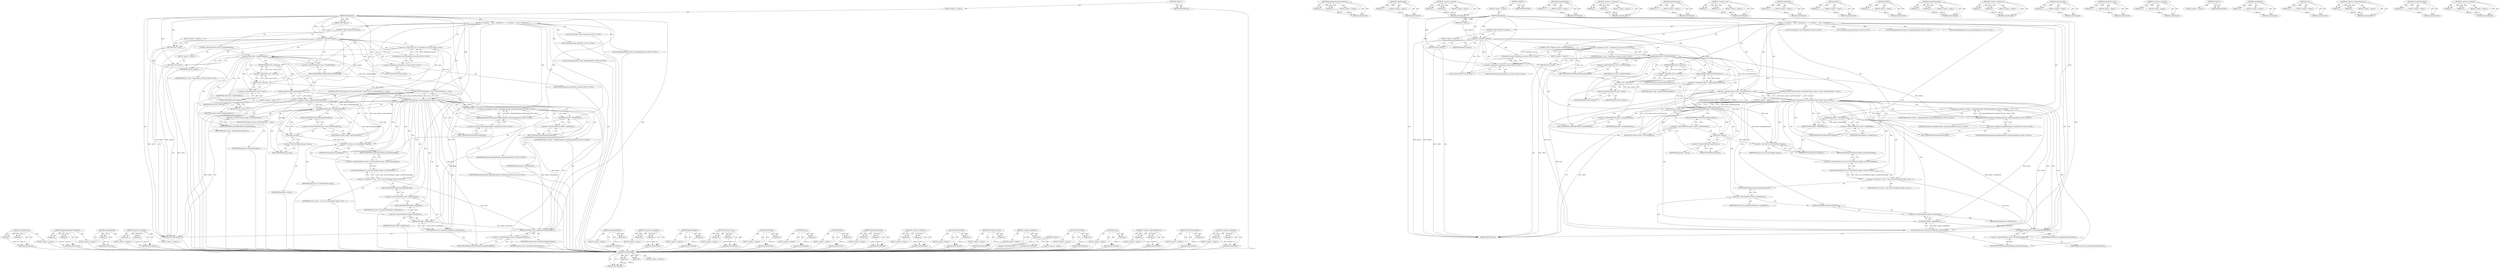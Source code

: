 digraph "&lt;operator&gt;.notEquals" {
vulnerable_197 [label=<(METHOD,promptlyFreed)>];
vulnerable_198 [label=<(PARAM,p1)>];
vulnerable_199 [label=<(PARAM,p2)>];
vulnerable_200 [label=<(BLOCK,&lt;empty&gt;,&lt;empty&gt;)>];
vulnerable_201 [label=<(METHOD_RETURN,ANY)>];
vulnerable_179 [label=<(METHOD,HeapObjectHeader.fromPayload)>];
vulnerable_180 [label=<(PARAM,p1)>];
vulnerable_181 [label=<(PARAM,p2)>];
vulnerable_182 [label=<(BLOCK,&lt;empty&gt;,&lt;empty&gt;)>];
vulnerable_183 [label=<(METHOD_RETURN,ANY)>];
vulnerable_136 [label=<(METHOD,sweepForbidden)>];
vulnerable_137 [label=<(PARAM,p1)>];
vulnerable_138 [label=<(BLOCK,&lt;empty&gt;,&lt;empty&gt;)>];
vulnerable_139 [label=<(METHOD_RETURN,ANY)>];
vulnerable_157 [label=<(METHOD,&lt;operator&gt;.logicalOr)>];
vulnerable_158 [label=<(PARAM,p1)>];
vulnerable_159 [label=<(PARAM,p2)>];
vulnerable_160 [label=<(BLOCK,&lt;empty&gt;,&lt;empty&gt;)>];
vulnerable_161 [label=<(METHOD_RETURN,ANY)>];
vulnerable_6 [label=<(METHOD,&lt;global&gt;)<SUB>1</SUB>>];
vulnerable_7 [label=<(BLOCK,&lt;empty&gt;,&lt;empty&gt;)<SUB>1</SUB>>];
vulnerable_8 [label=<(METHOD,backingFree)<SUB>1</SUB>>];
vulnerable_9 [label=<(PARAM,void* address)<SUB>1</SUB>>];
vulnerable_10 [label=<(BLOCK,{
  if (!address)
    return;

  ThreadState* s...,{
  if (!address)
    return;

  ThreadState* s...)<SUB>1</SUB>>];
vulnerable_11 [label=<(CONTROL_STRUCTURE,IF,if (!address))<SUB>2</SUB>>];
vulnerable_12 [label=<(&lt;operator&gt;.logicalNot,!address)<SUB>2</SUB>>];
vulnerable_13 [label=<(IDENTIFIER,address,!address)<SUB>2</SUB>>];
vulnerable_14 [label=<(BLOCK,&lt;empty&gt;,&lt;empty&gt;)<SUB>3</SUB>>];
vulnerable_15 [label=<(RETURN,return;,return;)<SUB>3</SUB>>];
vulnerable_16 [label="<(LOCAL,ThreadState* state: ThreadState*)<SUB>5</SUB>>"];
vulnerable_17 [label="<(&lt;operator&gt;.assignment,* state = ThreadState::current())<SUB>5</SUB>>"];
vulnerable_18 [label="<(IDENTIFIER,state,* state = ThreadState::current())<SUB>5</SUB>>"];
vulnerable_19 [label="<(ThreadState.current,ThreadState::current())<SUB>5</SUB>>"];
vulnerable_20 [label="<(&lt;operator&gt;.fieldAccess,ThreadState::current)<SUB>5</SUB>>"];
vulnerable_21 [label="<(IDENTIFIER,ThreadState,ThreadState::current())<SUB>5</SUB>>"];
vulnerable_22 [label=<(FIELD_IDENTIFIER,current,current)<SUB>5</SUB>>];
vulnerable_23 [label=<(CONTROL_STRUCTURE,IF,if (state-&gt;sweepForbidden()))<SUB>6</SUB>>];
vulnerable_24 [label=<(sweepForbidden,state-&gt;sweepForbidden())<SUB>6</SUB>>];
vulnerable_25 [label=<(&lt;operator&gt;.indirectFieldAccess,state-&gt;sweepForbidden)<SUB>6</SUB>>];
vulnerable_26 [label=<(IDENTIFIER,state,state-&gt;sweepForbidden())<SUB>6</SUB>>];
vulnerable_27 [label=<(FIELD_IDENTIFIER,sweepForbidden,sweepForbidden)<SUB>6</SUB>>];
vulnerable_28 [label=<(BLOCK,&lt;empty&gt;,&lt;empty&gt;)<SUB>7</SUB>>];
vulnerable_29 [label=<(RETURN,return;,return;)<SUB>7</SUB>>];
vulnerable_30 [label=<(ASSERT,ASSERT(!state-&gt;isInGC()))<SUB>8</SUB>>];
vulnerable_31 [label=<(&lt;operator&gt;.logicalNot,!state-&gt;isInGC())<SUB>8</SUB>>];
vulnerable_32 [label=<(isInGC,state-&gt;isInGC())<SUB>8</SUB>>];
vulnerable_33 [label=<(&lt;operator&gt;.indirectFieldAccess,state-&gt;isInGC)<SUB>8</SUB>>];
vulnerable_34 [label=<(IDENTIFIER,state,state-&gt;isInGC())<SUB>8</SUB>>];
vulnerable_35 [label=<(FIELD_IDENTIFIER,isInGC,isInGC)<SUB>8</SUB>>];
vulnerable_36 [label="<(LOCAL,BasePage* page: BasePage*)<SUB>10</SUB>>"];
vulnerable_37 [label=<(&lt;operator&gt;.assignment,* page = pageFromObject(address))<SUB>10</SUB>>];
vulnerable_38 [label=<(IDENTIFIER,page,* page = pageFromObject(address))<SUB>10</SUB>>];
vulnerable_39 [label=<(pageFromObject,pageFromObject(address))<SUB>10</SUB>>];
vulnerable_40 [label=<(IDENTIFIER,address,pageFromObject(address))<SUB>10</SUB>>];
vulnerable_41 [label=<(CONTROL_STRUCTURE,IF,if (page-&gt;isLargeObjectPage() || page-&gt;arena()-&gt;getThreadState() != state))<SUB>11</SUB>>];
vulnerable_42 [label=<(&lt;operator&gt;.logicalOr,page-&gt;isLargeObjectPage() || page-&gt;arena()-&gt;get...)<SUB>11</SUB>>];
vulnerable_43 [label=<(isLargeObjectPage,page-&gt;isLargeObjectPage())<SUB>11</SUB>>];
vulnerable_44 [label=<(&lt;operator&gt;.indirectFieldAccess,page-&gt;isLargeObjectPage)<SUB>11</SUB>>];
vulnerable_45 [label=<(IDENTIFIER,page,page-&gt;isLargeObjectPage())<SUB>11</SUB>>];
vulnerable_46 [label=<(FIELD_IDENTIFIER,isLargeObjectPage,isLargeObjectPage)<SUB>11</SUB>>];
vulnerable_47 [label=<(&lt;operator&gt;.notEquals,page-&gt;arena()-&gt;getThreadState() != state)<SUB>11</SUB>>];
vulnerable_48 [label=<(getThreadState,page-&gt;arena()-&gt;getThreadState())<SUB>11</SUB>>];
vulnerable_49 [label=<(&lt;operator&gt;.indirectFieldAccess,page-&gt;arena()-&gt;getThreadState)<SUB>11</SUB>>];
vulnerable_50 [label=<(arena,page-&gt;arena())<SUB>11</SUB>>];
vulnerable_51 [label=<(&lt;operator&gt;.indirectFieldAccess,page-&gt;arena)<SUB>11</SUB>>];
vulnerable_52 [label=<(IDENTIFIER,page,page-&gt;arena())<SUB>11</SUB>>];
vulnerable_53 [label=<(FIELD_IDENTIFIER,arena,arena)<SUB>11</SUB>>];
vulnerable_54 [label=<(FIELD_IDENTIFIER,getThreadState,getThreadState)<SUB>11</SUB>>];
vulnerable_55 [label=<(IDENTIFIER,state,page-&gt;arena()-&gt;getThreadState() != state)<SUB>11</SUB>>];
vulnerable_56 [label=<(BLOCK,&lt;empty&gt;,&lt;empty&gt;)<SUB>12</SUB>>];
vulnerable_57 [label=<(RETURN,return;,return;)<SUB>12</SUB>>];
vulnerable_58 [label="<(LOCAL,HeapObjectHeader* header: HeapObjectHeader*)<SUB>14</SUB>>"];
vulnerable_59 [label="<(&lt;operator&gt;.assignment,* header = HeapObjectHeader::fromPayload(address))<SUB>14</SUB>>"];
vulnerable_60 [label="<(IDENTIFIER,header,* header = HeapObjectHeader::fromPayload(address))<SUB>14</SUB>>"];
vulnerable_61 [label="<(HeapObjectHeader.fromPayload,HeapObjectHeader::fromPayload(address))<SUB>14</SUB>>"];
vulnerable_62 [label="<(&lt;operator&gt;.fieldAccess,HeapObjectHeader::fromPayload)<SUB>14</SUB>>"];
vulnerable_63 [label="<(IDENTIFIER,HeapObjectHeader,HeapObjectHeader::fromPayload(address))<SUB>14</SUB>>"];
vulnerable_64 [label=<(FIELD_IDENTIFIER,fromPayload,fromPayload)<SUB>14</SUB>>];
vulnerable_65 [label="<(IDENTIFIER,address,HeapObjectHeader::fromPayload(address))<SUB>14</SUB>>"];
vulnerable_66 [label=<(ASSERT,ASSERT(header-&gt;checkHeader()))<SUB>15</SUB>>];
vulnerable_67 [label=<(checkHeader,header-&gt;checkHeader())<SUB>15</SUB>>];
vulnerable_68 [label=<(&lt;operator&gt;.indirectFieldAccess,header-&gt;checkHeader)<SUB>15</SUB>>];
vulnerable_69 [label=<(IDENTIFIER,header,header-&gt;checkHeader())<SUB>15</SUB>>];
vulnerable_70 [label=<(FIELD_IDENTIFIER,checkHeader,checkHeader)<SUB>15</SUB>>];
vulnerable_71 [label="<(LOCAL,NormalPageArena* arena: NormalPageArena*)<SUB>16</SUB>>"];
vulnerable_72 [label=<(&lt;operator&gt;.assignment,* arena = static_cast&lt;NormalPage*&gt;(page)-&gt;arena...)<SUB>16</SUB>>];
vulnerable_73 [label=<(IDENTIFIER,arena,* arena = static_cast&lt;NormalPage*&gt;(page)-&gt;arena...)<SUB>16</SUB>>];
vulnerable_74 [label=<(arenaForNormalPage,static_cast&lt;NormalPage*&gt;(page)-&gt;arenaForNormalP...)<SUB>16</SUB>>];
vulnerable_75 [label=<(&lt;operator&gt;.indirectFieldAccess,static_cast&lt;NormalPage*&gt;(page)-&gt;arenaForNormalPage)<SUB>16</SUB>>];
vulnerable_76 [label=<(&lt;operator&gt;.cast,static_cast&lt;NormalPage*&gt;(page))<SUB>16</SUB>>];
vulnerable_77 [label=<(UNKNOWN,NormalPage*,NormalPage*)<SUB>16</SUB>>];
vulnerable_78 [label=<(IDENTIFIER,page,static_cast&lt;NormalPage*&gt;(page))<SUB>16</SUB>>];
vulnerable_79 [label=<(FIELD_IDENTIFIER,arenaForNormalPage,arenaForNormalPage)<SUB>16</SUB>>];
vulnerable_80 [label=<(promptlyFreed,state-&gt;promptlyFreed(header-&gt;gcInfoIndex()))<SUB>17</SUB>>];
vulnerable_81 [label=<(&lt;operator&gt;.indirectFieldAccess,state-&gt;promptlyFreed)<SUB>17</SUB>>];
vulnerable_82 [label=<(IDENTIFIER,state,state-&gt;promptlyFreed(header-&gt;gcInfoIndex()))<SUB>17</SUB>>];
vulnerable_83 [label=<(FIELD_IDENTIFIER,promptlyFreed,promptlyFreed)<SUB>17</SUB>>];
vulnerable_84 [label=<(gcInfoIndex,header-&gt;gcInfoIndex())<SUB>17</SUB>>];
vulnerable_85 [label=<(&lt;operator&gt;.indirectFieldAccess,header-&gt;gcInfoIndex)<SUB>17</SUB>>];
vulnerable_86 [label=<(IDENTIFIER,header,header-&gt;gcInfoIndex())<SUB>17</SUB>>];
vulnerable_87 [label=<(FIELD_IDENTIFIER,gcInfoIndex,gcInfoIndex)<SUB>17</SUB>>];
vulnerable_88 [label=<(promptlyFreeObject,arena-&gt;promptlyFreeObject(header))<SUB>18</SUB>>];
vulnerable_89 [label=<(&lt;operator&gt;.indirectFieldAccess,arena-&gt;promptlyFreeObject)<SUB>18</SUB>>];
vulnerable_90 [label=<(IDENTIFIER,arena,arena-&gt;promptlyFreeObject(header))<SUB>18</SUB>>];
vulnerable_91 [label=<(FIELD_IDENTIFIER,promptlyFreeObject,promptlyFreeObject)<SUB>18</SUB>>];
vulnerable_92 [label=<(IDENTIFIER,header,arena-&gt;promptlyFreeObject(header))<SUB>18</SUB>>];
vulnerable_93 [label=<(METHOD_RETURN,void)<SUB>1</SUB>>];
vulnerable_95 [label=<(METHOD_RETURN,ANY)<SUB>1</SUB>>];
vulnerable_162 [label=<(METHOD,isLargeObjectPage)>];
vulnerable_163 [label=<(PARAM,p1)>];
vulnerable_164 [label=<(BLOCK,&lt;empty&gt;,&lt;empty&gt;)>];
vulnerable_165 [label=<(METHOD_RETURN,ANY)>];
vulnerable_122 [label=<(METHOD,&lt;operator&gt;.assignment)>];
vulnerable_123 [label=<(PARAM,p1)>];
vulnerable_124 [label=<(PARAM,p2)>];
vulnerable_125 [label=<(BLOCK,&lt;empty&gt;,&lt;empty&gt;)>];
vulnerable_126 [label=<(METHOD_RETURN,ANY)>];
vulnerable_153 [label=<(METHOD,pageFromObject)>];
vulnerable_154 [label=<(PARAM,p1)>];
vulnerable_155 [label=<(BLOCK,&lt;empty&gt;,&lt;empty&gt;)>];
vulnerable_156 [label=<(METHOD_RETURN,ANY)>];
vulnerable_192 [label=<(METHOD,&lt;operator&gt;.cast)>];
vulnerable_193 [label=<(PARAM,p1)>];
vulnerable_194 [label=<(PARAM,p2)>];
vulnerable_195 [label=<(BLOCK,&lt;empty&gt;,&lt;empty&gt;)>];
vulnerable_196 [label=<(METHOD_RETURN,ANY)>];
vulnerable_202 [label=<(METHOD,gcInfoIndex)>];
vulnerable_203 [label=<(PARAM,p1)>];
vulnerable_204 [label=<(BLOCK,&lt;empty&gt;,&lt;empty&gt;)>];
vulnerable_205 [label=<(METHOD_RETURN,ANY)>];
vulnerable_149 [label=<(METHOD,isInGC)>];
vulnerable_150 [label=<(PARAM,p1)>];
vulnerable_151 [label=<(BLOCK,&lt;empty&gt;,&lt;empty&gt;)>];
vulnerable_152 [label=<(METHOD_RETURN,ANY)>];
vulnerable_145 [label=<(METHOD,ASSERT)>];
vulnerable_146 [label=<(PARAM,p1)>];
vulnerable_147 [label=<(BLOCK,&lt;empty&gt;,&lt;empty&gt;)>];
vulnerable_148 [label=<(METHOD_RETURN,ANY)>];
vulnerable_206 [label=<(METHOD,promptlyFreeObject)>];
vulnerable_207 [label=<(PARAM,p1)>];
vulnerable_208 [label=<(PARAM,p2)>];
vulnerable_209 [label=<(BLOCK,&lt;empty&gt;,&lt;empty&gt;)>];
vulnerable_210 [label=<(METHOD_RETURN,ANY)>];
vulnerable_131 [label=<(METHOD,&lt;operator&gt;.fieldAccess)>];
vulnerable_132 [label=<(PARAM,p1)>];
vulnerable_133 [label=<(PARAM,p2)>];
vulnerable_134 [label=<(BLOCK,&lt;empty&gt;,&lt;empty&gt;)>];
vulnerable_135 [label=<(METHOD_RETURN,ANY)>];
vulnerable_171 [label=<(METHOD,getThreadState)>];
vulnerable_172 [label=<(PARAM,p1)>];
vulnerable_173 [label=<(BLOCK,&lt;empty&gt;,&lt;empty&gt;)>];
vulnerable_174 [label=<(METHOD_RETURN,ANY)>];
vulnerable_127 [label=<(METHOD,ThreadState.current)>];
vulnerable_128 [label=<(PARAM,p1)>];
vulnerable_129 [label=<(BLOCK,&lt;empty&gt;,&lt;empty&gt;)>];
vulnerable_130 [label=<(METHOD_RETURN,ANY)>];
vulnerable_118 [label=<(METHOD,&lt;operator&gt;.logicalNot)>];
vulnerable_119 [label=<(PARAM,p1)>];
vulnerable_120 [label=<(BLOCK,&lt;empty&gt;,&lt;empty&gt;)>];
vulnerable_121 [label=<(METHOD_RETURN,ANY)>];
vulnerable_112 [label=<(METHOD,&lt;global&gt;)<SUB>1</SUB>>];
vulnerable_113 [label=<(BLOCK,&lt;empty&gt;,&lt;empty&gt;)>];
vulnerable_114 [label=<(METHOD_RETURN,ANY)>];
vulnerable_184 [label=<(METHOD,checkHeader)>];
vulnerable_185 [label=<(PARAM,p1)>];
vulnerable_186 [label=<(BLOCK,&lt;empty&gt;,&lt;empty&gt;)>];
vulnerable_187 [label=<(METHOD_RETURN,ANY)>];
vulnerable_175 [label=<(METHOD,arena)>];
vulnerable_176 [label=<(PARAM,p1)>];
vulnerable_177 [label=<(BLOCK,&lt;empty&gt;,&lt;empty&gt;)>];
vulnerable_178 [label=<(METHOD_RETURN,ANY)>];
vulnerable_140 [label=<(METHOD,&lt;operator&gt;.indirectFieldAccess)>];
vulnerable_141 [label=<(PARAM,p1)>];
vulnerable_142 [label=<(PARAM,p2)>];
vulnerable_143 [label=<(BLOCK,&lt;empty&gt;,&lt;empty&gt;)>];
vulnerable_144 [label=<(METHOD_RETURN,ANY)>];
vulnerable_188 [label=<(METHOD,arenaForNormalPage)>];
vulnerable_189 [label=<(PARAM,p1)>];
vulnerable_190 [label=<(BLOCK,&lt;empty&gt;,&lt;empty&gt;)>];
vulnerable_191 [label=<(METHOD_RETURN,ANY)>];
vulnerable_166 [label=<(METHOD,&lt;operator&gt;.notEquals)>];
vulnerable_167 [label=<(PARAM,p1)>];
vulnerable_168 [label=<(PARAM,p2)>];
vulnerable_169 [label=<(BLOCK,&lt;empty&gt;,&lt;empty&gt;)>];
vulnerable_170 [label=<(METHOD_RETURN,ANY)>];
fixed_196 [label=<(METHOD,promptlyFreed)>];
fixed_197 [label=<(PARAM,p1)>];
fixed_198 [label=<(PARAM,p2)>];
fixed_199 [label=<(BLOCK,&lt;empty&gt;,&lt;empty&gt;)>];
fixed_200 [label=<(METHOD_RETURN,ANY)>];
fixed_178 [label=<(METHOD,HeapObjectHeader.fromPayload)>];
fixed_179 [label=<(PARAM,p1)>];
fixed_180 [label=<(PARAM,p2)>];
fixed_181 [label=<(BLOCK,&lt;empty&gt;,&lt;empty&gt;)>];
fixed_182 [label=<(METHOD_RETURN,ANY)>];
fixed_135 [label=<(METHOD,sweepForbidden)>];
fixed_136 [label=<(PARAM,p1)>];
fixed_137 [label=<(BLOCK,&lt;empty&gt;,&lt;empty&gt;)>];
fixed_138 [label=<(METHOD_RETURN,ANY)>];
fixed_156 [label=<(METHOD,&lt;operator&gt;.logicalOr)>];
fixed_157 [label=<(PARAM,p1)>];
fixed_158 [label=<(PARAM,p2)>];
fixed_159 [label=<(BLOCK,&lt;empty&gt;,&lt;empty&gt;)>];
fixed_160 [label=<(METHOD_RETURN,ANY)>];
fixed_6 [label=<(METHOD,&lt;global&gt;)<SUB>1</SUB>>];
fixed_7 [label=<(BLOCK,&lt;empty&gt;,&lt;empty&gt;)<SUB>1</SUB>>];
fixed_8 [label=<(METHOD,backingFree)<SUB>1</SUB>>];
fixed_9 [label=<(PARAM,void* address)<SUB>1</SUB>>];
fixed_10 [label=<(BLOCK,{
  if (!address)
    return;

  ThreadState* s...,{
  if (!address)
    return;

  ThreadState* s...)<SUB>1</SUB>>];
fixed_11 [label=<(CONTROL_STRUCTURE,IF,if (!address))<SUB>2</SUB>>];
fixed_12 [label=<(&lt;operator&gt;.logicalNot,!address)<SUB>2</SUB>>];
fixed_13 [label=<(IDENTIFIER,address,!address)<SUB>2</SUB>>];
fixed_14 [label=<(BLOCK,&lt;empty&gt;,&lt;empty&gt;)<SUB>3</SUB>>];
fixed_15 [label=<(RETURN,return;,return;)<SUB>3</SUB>>];
fixed_16 [label="<(LOCAL,ThreadState* state: ThreadState*)<SUB>5</SUB>>"];
fixed_17 [label="<(&lt;operator&gt;.assignment,* state = ThreadState::current())<SUB>5</SUB>>"];
fixed_18 [label="<(IDENTIFIER,state,* state = ThreadState::current())<SUB>5</SUB>>"];
fixed_19 [label="<(ThreadState.current,ThreadState::current())<SUB>5</SUB>>"];
fixed_20 [label="<(&lt;operator&gt;.fieldAccess,ThreadState::current)<SUB>5</SUB>>"];
fixed_21 [label="<(IDENTIFIER,ThreadState,ThreadState::current())<SUB>5</SUB>>"];
fixed_22 [label=<(FIELD_IDENTIFIER,current,current)<SUB>5</SUB>>];
fixed_23 [label=<(CONTROL_STRUCTURE,IF,if (state-&gt;sweepForbidden()))<SUB>6</SUB>>];
fixed_24 [label=<(sweepForbidden,state-&gt;sweepForbidden())<SUB>6</SUB>>];
fixed_25 [label=<(&lt;operator&gt;.indirectFieldAccess,state-&gt;sweepForbidden)<SUB>6</SUB>>];
fixed_26 [label=<(IDENTIFIER,state,state-&gt;sweepForbidden())<SUB>6</SUB>>];
fixed_27 [label=<(FIELD_IDENTIFIER,sweepForbidden,sweepForbidden)<SUB>6</SUB>>];
fixed_28 [label=<(BLOCK,&lt;empty&gt;,&lt;empty&gt;)<SUB>7</SUB>>];
fixed_29 [label=<(RETURN,return;,return;)<SUB>7</SUB>>];
fixed_30 [label=<(ASSERT,ASSERT(!state-&gt;isInGC()))<SUB>8</SUB>>];
fixed_31 [label=<(&lt;operator&gt;.logicalNot,!state-&gt;isInGC())<SUB>8</SUB>>];
fixed_32 [label=<(isInGC,state-&gt;isInGC())<SUB>8</SUB>>];
fixed_33 [label=<(&lt;operator&gt;.indirectFieldAccess,state-&gt;isInGC)<SUB>8</SUB>>];
fixed_34 [label=<(IDENTIFIER,state,state-&gt;isInGC())<SUB>8</SUB>>];
fixed_35 [label=<(FIELD_IDENTIFIER,isInGC,isInGC)<SUB>8</SUB>>];
fixed_36 [label="<(LOCAL,BasePage* page: BasePage*)<SUB>10</SUB>>"];
fixed_37 [label=<(&lt;operator&gt;.assignment,* page = pageFromObject(address))<SUB>10</SUB>>];
fixed_38 [label=<(IDENTIFIER,page,* page = pageFromObject(address))<SUB>10</SUB>>];
fixed_39 [label=<(pageFromObject,pageFromObject(address))<SUB>10</SUB>>];
fixed_40 [label=<(IDENTIFIER,address,pageFromObject(address))<SUB>10</SUB>>];
fixed_41 [label=<(CONTROL_STRUCTURE,IF,if (page-&gt;isLargeObjectPage() || page-&gt;arena()-&gt;getThreadState() != state))<SUB>11</SUB>>];
fixed_42 [label=<(&lt;operator&gt;.logicalOr,page-&gt;isLargeObjectPage() || page-&gt;arena()-&gt;get...)<SUB>11</SUB>>];
fixed_43 [label=<(isLargeObjectPage,page-&gt;isLargeObjectPage())<SUB>11</SUB>>];
fixed_44 [label=<(&lt;operator&gt;.indirectFieldAccess,page-&gt;isLargeObjectPage)<SUB>11</SUB>>];
fixed_45 [label=<(IDENTIFIER,page,page-&gt;isLargeObjectPage())<SUB>11</SUB>>];
fixed_46 [label=<(FIELD_IDENTIFIER,isLargeObjectPage,isLargeObjectPage)<SUB>11</SUB>>];
fixed_47 [label=<(&lt;operator&gt;.notEquals,page-&gt;arena()-&gt;getThreadState() != state)<SUB>11</SUB>>];
fixed_48 [label=<(getThreadState,page-&gt;arena()-&gt;getThreadState())<SUB>11</SUB>>];
fixed_49 [label=<(&lt;operator&gt;.indirectFieldAccess,page-&gt;arena()-&gt;getThreadState)<SUB>11</SUB>>];
fixed_50 [label=<(arena,page-&gt;arena())<SUB>11</SUB>>];
fixed_51 [label=<(&lt;operator&gt;.indirectFieldAccess,page-&gt;arena)<SUB>11</SUB>>];
fixed_52 [label=<(IDENTIFIER,page,page-&gt;arena())<SUB>11</SUB>>];
fixed_53 [label=<(FIELD_IDENTIFIER,arena,arena)<SUB>11</SUB>>];
fixed_54 [label=<(FIELD_IDENTIFIER,getThreadState,getThreadState)<SUB>11</SUB>>];
fixed_55 [label=<(IDENTIFIER,state,page-&gt;arena()-&gt;getThreadState() != state)<SUB>11</SUB>>];
fixed_56 [label=<(BLOCK,&lt;empty&gt;,&lt;empty&gt;)<SUB>12</SUB>>];
fixed_57 [label=<(RETURN,return;,return;)<SUB>12</SUB>>];
fixed_58 [label="<(LOCAL,HeapObjectHeader* header: HeapObjectHeader*)<SUB>14</SUB>>"];
fixed_59 [label="<(&lt;operator&gt;.assignment,* header = HeapObjectHeader::fromPayload(address))<SUB>14</SUB>>"];
fixed_60 [label="<(IDENTIFIER,header,* header = HeapObjectHeader::fromPayload(address))<SUB>14</SUB>>"];
fixed_61 [label="<(HeapObjectHeader.fromPayload,HeapObjectHeader::fromPayload(address))<SUB>14</SUB>>"];
fixed_62 [label="<(&lt;operator&gt;.fieldAccess,HeapObjectHeader::fromPayload)<SUB>14</SUB>>"];
fixed_63 [label="<(IDENTIFIER,HeapObjectHeader,HeapObjectHeader::fromPayload(address))<SUB>14</SUB>>"];
fixed_64 [label=<(FIELD_IDENTIFIER,fromPayload,fromPayload)<SUB>14</SUB>>];
fixed_65 [label="<(IDENTIFIER,address,HeapObjectHeader::fromPayload(address))<SUB>14</SUB>>"];
fixed_66 [label=<(checkHeader,header-&gt;checkHeader())<SUB>15</SUB>>];
fixed_67 [label=<(&lt;operator&gt;.indirectFieldAccess,header-&gt;checkHeader)<SUB>15</SUB>>];
fixed_68 [label=<(IDENTIFIER,header,header-&gt;checkHeader())<SUB>15</SUB>>];
fixed_69 [label=<(FIELD_IDENTIFIER,checkHeader,checkHeader)<SUB>15</SUB>>];
fixed_70 [label="<(LOCAL,NormalPageArena* arena: NormalPageArena*)<SUB>16</SUB>>"];
fixed_71 [label=<(&lt;operator&gt;.assignment,* arena = static_cast&lt;NormalPage*&gt;(page)-&gt;arena...)<SUB>16</SUB>>];
fixed_72 [label=<(IDENTIFIER,arena,* arena = static_cast&lt;NormalPage*&gt;(page)-&gt;arena...)<SUB>16</SUB>>];
fixed_73 [label=<(arenaForNormalPage,static_cast&lt;NormalPage*&gt;(page)-&gt;arenaForNormalP...)<SUB>16</SUB>>];
fixed_74 [label=<(&lt;operator&gt;.indirectFieldAccess,static_cast&lt;NormalPage*&gt;(page)-&gt;arenaForNormalPage)<SUB>16</SUB>>];
fixed_75 [label=<(&lt;operator&gt;.cast,static_cast&lt;NormalPage*&gt;(page))<SUB>16</SUB>>];
fixed_76 [label=<(UNKNOWN,NormalPage*,NormalPage*)<SUB>16</SUB>>];
fixed_77 [label=<(IDENTIFIER,page,static_cast&lt;NormalPage*&gt;(page))<SUB>16</SUB>>];
fixed_78 [label=<(FIELD_IDENTIFIER,arenaForNormalPage,arenaForNormalPage)<SUB>16</SUB>>];
fixed_79 [label=<(promptlyFreed,state-&gt;promptlyFreed(header-&gt;gcInfoIndex()))<SUB>17</SUB>>];
fixed_80 [label=<(&lt;operator&gt;.indirectFieldAccess,state-&gt;promptlyFreed)<SUB>17</SUB>>];
fixed_81 [label=<(IDENTIFIER,state,state-&gt;promptlyFreed(header-&gt;gcInfoIndex()))<SUB>17</SUB>>];
fixed_82 [label=<(FIELD_IDENTIFIER,promptlyFreed,promptlyFreed)<SUB>17</SUB>>];
fixed_83 [label=<(gcInfoIndex,header-&gt;gcInfoIndex())<SUB>17</SUB>>];
fixed_84 [label=<(&lt;operator&gt;.indirectFieldAccess,header-&gt;gcInfoIndex)<SUB>17</SUB>>];
fixed_85 [label=<(IDENTIFIER,header,header-&gt;gcInfoIndex())<SUB>17</SUB>>];
fixed_86 [label=<(FIELD_IDENTIFIER,gcInfoIndex,gcInfoIndex)<SUB>17</SUB>>];
fixed_87 [label=<(promptlyFreeObject,arena-&gt;promptlyFreeObject(header))<SUB>18</SUB>>];
fixed_88 [label=<(&lt;operator&gt;.indirectFieldAccess,arena-&gt;promptlyFreeObject)<SUB>18</SUB>>];
fixed_89 [label=<(IDENTIFIER,arena,arena-&gt;promptlyFreeObject(header))<SUB>18</SUB>>];
fixed_90 [label=<(FIELD_IDENTIFIER,promptlyFreeObject,promptlyFreeObject)<SUB>18</SUB>>];
fixed_91 [label=<(IDENTIFIER,header,arena-&gt;promptlyFreeObject(header))<SUB>18</SUB>>];
fixed_92 [label=<(METHOD_RETURN,void)<SUB>1</SUB>>];
fixed_94 [label=<(METHOD_RETURN,ANY)<SUB>1</SUB>>];
fixed_161 [label=<(METHOD,isLargeObjectPage)>];
fixed_162 [label=<(PARAM,p1)>];
fixed_163 [label=<(BLOCK,&lt;empty&gt;,&lt;empty&gt;)>];
fixed_164 [label=<(METHOD_RETURN,ANY)>];
fixed_121 [label=<(METHOD,&lt;operator&gt;.assignment)>];
fixed_122 [label=<(PARAM,p1)>];
fixed_123 [label=<(PARAM,p2)>];
fixed_124 [label=<(BLOCK,&lt;empty&gt;,&lt;empty&gt;)>];
fixed_125 [label=<(METHOD_RETURN,ANY)>];
fixed_152 [label=<(METHOD,pageFromObject)>];
fixed_153 [label=<(PARAM,p1)>];
fixed_154 [label=<(BLOCK,&lt;empty&gt;,&lt;empty&gt;)>];
fixed_155 [label=<(METHOD_RETURN,ANY)>];
fixed_191 [label=<(METHOD,&lt;operator&gt;.cast)>];
fixed_192 [label=<(PARAM,p1)>];
fixed_193 [label=<(PARAM,p2)>];
fixed_194 [label=<(BLOCK,&lt;empty&gt;,&lt;empty&gt;)>];
fixed_195 [label=<(METHOD_RETURN,ANY)>];
fixed_201 [label=<(METHOD,gcInfoIndex)>];
fixed_202 [label=<(PARAM,p1)>];
fixed_203 [label=<(BLOCK,&lt;empty&gt;,&lt;empty&gt;)>];
fixed_204 [label=<(METHOD_RETURN,ANY)>];
fixed_148 [label=<(METHOD,isInGC)>];
fixed_149 [label=<(PARAM,p1)>];
fixed_150 [label=<(BLOCK,&lt;empty&gt;,&lt;empty&gt;)>];
fixed_151 [label=<(METHOD_RETURN,ANY)>];
fixed_144 [label=<(METHOD,ASSERT)>];
fixed_145 [label=<(PARAM,p1)>];
fixed_146 [label=<(BLOCK,&lt;empty&gt;,&lt;empty&gt;)>];
fixed_147 [label=<(METHOD_RETURN,ANY)>];
fixed_205 [label=<(METHOD,promptlyFreeObject)>];
fixed_206 [label=<(PARAM,p1)>];
fixed_207 [label=<(PARAM,p2)>];
fixed_208 [label=<(BLOCK,&lt;empty&gt;,&lt;empty&gt;)>];
fixed_209 [label=<(METHOD_RETURN,ANY)>];
fixed_130 [label=<(METHOD,&lt;operator&gt;.fieldAccess)>];
fixed_131 [label=<(PARAM,p1)>];
fixed_132 [label=<(PARAM,p2)>];
fixed_133 [label=<(BLOCK,&lt;empty&gt;,&lt;empty&gt;)>];
fixed_134 [label=<(METHOD_RETURN,ANY)>];
fixed_170 [label=<(METHOD,getThreadState)>];
fixed_171 [label=<(PARAM,p1)>];
fixed_172 [label=<(BLOCK,&lt;empty&gt;,&lt;empty&gt;)>];
fixed_173 [label=<(METHOD_RETURN,ANY)>];
fixed_126 [label=<(METHOD,ThreadState.current)>];
fixed_127 [label=<(PARAM,p1)>];
fixed_128 [label=<(BLOCK,&lt;empty&gt;,&lt;empty&gt;)>];
fixed_129 [label=<(METHOD_RETURN,ANY)>];
fixed_117 [label=<(METHOD,&lt;operator&gt;.logicalNot)>];
fixed_118 [label=<(PARAM,p1)>];
fixed_119 [label=<(BLOCK,&lt;empty&gt;,&lt;empty&gt;)>];
fixed_120 [label=<(METHOD_RETURN,ANY)>];
fixed_111 [label=<(METHOD,&lt;global&gt;)<SUB>1</SUB>>];
fixed_112 [label=<(BLOCK,&lt;empty&gt;,&lt;empty&gt;)>];
fixed_113 [label=<(METHOD_RETURN,ANY)>];
fixed_183 [label=<(METHOD,checkHeader)>];
fixed_184 [label=<(PARAM,p1)>];
fixed_185 [label=<(BLOCK,&lt;empty&gt;,&lt;empty&gt;)>];
fixed_186 [label=<(METHOD_RETURN,ANY)>];
fixed_174 [label=<(METHOD,arena)>];
fixed_175 [label=<(PARAM,p1)>];
fixed_176 [label=<(BLOCK,&lt;empty&gt;,&lt;empty&gt;)>];
fixed_177 [label=<(METHOD_RETURN,ANY)>];
fixed_139 [label=<(METHOD,&lt;operator&gt;.indirectFieldAccess)>];
fixed_140 [label=<(PARAM,p1)>];
fixed_141 [label=<(PARAM,p2)>];
fixed_142 [label=<(BLOCK,&lt;empty&gt;,&lt;empty&gt;)>];
fixed_143 [label=<(METHOD_RETURN,ANY)>];
fixed_187 [label=<(METHOD,arenaForNormalPage)>];
fixed_188 [label=<(PARAM,p1)>];
fixed_189 [label=<(BLOCK,&lt;empty&gt;,&lt;empty&gt;)>];
fixed_190 [label=<(METHOD_RETURN,ANY)>];
fixed_165 [label=<(METHOD,&lt;operator&gt;.notEquals)>];
fixed_166 [label=<(PARAM,p1)>];
fixed_167 [label=<(PARAM,p2)>];
fixed_168 [label=<(BLOCK,&lt;empty&gt;,&lt;empty&gt;)>];
fixed_169 [label=<(METHOD_RETURN,ANY)>];
vulnerable_197 -> vulnerable_198  [key=0, label="AST: "];
vulnerable_197 -> vulnerable_198  [key=1, label="DDG: "];
vulnerable_197 -> vulnerable_200  [key=0, label="AST: "];
vulnerable_197 -> vulnerable_199  [key=0, label="AST: "];
vulnerable_197 -> vulnerable_199  [key=1, label="DDG: "];
vulnerable_197 -> vulnerable_201  [key=0, label="AST: "];
vulnerable_197 -> vulnerable_201  [key=1, label="CFG: "];
vulnerable_198 -> vulnerable_201  [key=0, label="DDG: p1"];
vulnerable_199 -> vulnerable_201  [key=0, label="DDG: p2"];
vulnerable_179 -> vulnerable_180  [key=0, label="AST: "];
vulnerable_179 -> vulnerable_180  [key=1, label="DDG: "];
vulnerable_179 -> vulnerable_182  [key=0, label="AST: "];
vulnerable_179 -> vulnerable_181  [key=0, label="AST: "];
vulnerable_179 -> vulnerable_181  [key=1, label="DDG: "];
vulnerable_179 -> vulnerable_183  [key=0, label="AST: "];
vulnerable_179 -> vulnerable_183  [key=1, label="CFG: "];
vulnerable_180 -> vulnerable_183  [key=0, label="DDG: p1"];
vulnerable_181 -> vulnerable_183  [key=0, label="DDG: p2"];
vulnerable_136 -> vulnerable_137  [key=0, label="AST: "];
vulnerable_136 -> vulnerable_137  [key=1, label="DDG: "];
vulnerable_136 -> vulnerable_138  [key=0, label="AST: "];
vulnerable_136 -> vulnerable_139  [key=0, label="AST: "];
vulnerable_136 -> vulnerable_139  [key=1, label="CFG: "];
vulnerable_137 -> vulnerable_139  [key=0, label="DDG: p1"];
vulnerable_157 -> vulnerable_158  [key=0, label="AST: "];
vulnerable_157 -> vulnerable_158  [key=1, label="DDG: "];
vulnerable_157 -> vulnerable_160  [key=0, label="AST: "];
vulnerable_157 -> vulnerable_159  [key=0, label="AST: "];
vulnerable_157 -> vulnerable_159  [key=1, label="DDG: "];
vulnerable_157 -> vulnerable_161  [key=0, label="AST: "];
vulnerable_157 -> vulnerable_161  [key=1, label="CFG: "];
vulnerable_158 -> vulnerable_161  [key=0, label="DDG: p1"];
vulnerable_159 -> vulnerable_161  [key=0, label="DDG: p2"];
vulnerable_6 -> vulnerable_7  [key=0, label="AST: "];
vulnerable_6 -> vulnerable_95  [key=0, label="AST: "];
vulnerable_6 -> vulnerable_95  [key=1, label="CFG: "];
vulnerable_7 -> vulnerable_8  [key=0, label="AST: "];
vulnerable_8 -> vulnerable_9  [key=0, label="AST: "];
vulnerable_8 -> vulnerable_9  [key=1, label="DDG: "];
vulnerable_8 -> vulnerable_10  [key=0, label="AST: "];
vulnerable_8 -> vulnerable_93  [key=0, label="AST: "];
vulnerable_8 -> vulnerable_12  [key=0, label="CFG: "];
vulnerable_8 -> vulnerable_12  [key=1, label="DDG: "];
vulnerable_8 -> vulnerable_88  [key=0, label="DDG: "];
vulnerable_8 -> vulnerable_15  [key=0, label="DDG: "];
vulnerable_8 -> vulnerable_29  [key=0, label="DDG: "];
vulnerable_8 -> vulnerable_39  [key=0, label="DDG: "];
vulnerable_8 -> vulnerable_57  [key=0, label="DDG: "];
vulnerable_8 -> vulnerable_61  [key=0, label="DDG: "];
vulnerable_8 -> vulnerable_47  [key=0, label="DDG: "];
vulnerable_8 -> vulnerable_76  [key=0, label="DDG: "];
vulnerable_9 -> vulnerable_12  [key=0, label="DDG: address"];
vulnerable_10 -> vulnerable_11  [key=0, label="AST: "];
vulnerable_10 -> vulnerable_16  [key=0, label="AST: "];
vulnerable_10 -> vulnerable_17  [key=0, label="AST: "];
vulnerable_10 -> vulnerable_23  [key=0, label="AST: "];
vulnerable_10 -> vulnerable_30  [key=0, label="AST: "];
vulnerable_10 -> vulnerable_36  [key=0, label="AST: "];
vulnerable_10 -> vulnerable_37  [key=0, label="AST: "];
vulnerable_10 -> vulnerable_41  [key=0, label="AST: "];
vulnerable_10 -> vulnerable_58  [key=0, label="AST: "];
vulnerable_10 -> vulnerable_59  [key=0, label="AST: "];
vulnerable_10 -> vulnerable_66  [key=0, label="AST: "];
vulnerable_10 -> vulnerable_71  [key=0, label="AST: "];
vulnerable_10 -> vulnerable_72  [key=0, label="AST: "];
vulnerable_10 -> vulnerable_80  [key=0, label="AST: "];
vulnerable_10 -> vulnerable_88  [key=0, label="AST: "];
vulnerable_11 -> vulnerable_12  [key=0, label="AST: "];
vulnerable_11 -> vulnerable_14  [key=0, label="AST: "];
vulnerable_12 -> vulnerable_13  [key=0, label="AST: "];
vulnerable_12 -> vulnerable_15  [key=0, label="CFG: "];
vulnerable_12 -> vulnerable_15  [key=1, label="CDG: "];
vulnerable_12 -> vulnerable_22  [key=0, label="CFG: "];
vulnerable_12 -> vulnerable_22  [key=1, label="CDG: "];
vulnerable_12 -> vulnerable_93  [key=0, label="DDG: address"];
vulnerable_12 -> vulnerable_93  [key=1, label="DDG: !address"];
vulnerable_12 -> vulnerable_39  [key=0, label="DDG: address"];
vulnerable_12 -> vulnerable_17  [key=0, label="CDG: "];
vulnerable_12 -> vulnerable_19  [key=0, label="CDG: "];
vulnerable_12 -> vulnerable_20  [key=0, label="CDG: "];
vulnerable_12 -> vulnerable_25  [key=0, label="CDG: "];
vulnerable_12 -> vulnerable_27  [key=0, label="CDG: "];
vulnerable_12 -> vulnerable_24  [key=0, label="CDG: "];
vulnerable_14 -> vulnerable_15  [key=0, label="AST: "];
vulnerable_15 -> vulnerable_93  [key=0, label="CFG: "];
vulnerable_15 -> vulnerable_93  [key=1, label="DDG: &lt;RET&gt;"];
vulnerable_17 -> vulnerable_18  [key=0, label="AST: "];
vulnerable_17 -> vulnerable_19  [key=0, label="AST: "];
vulnerable_17 -> vulnerable_27  [key=0, label="CFG: "];
vulnerable_17 -> vulnerable_80  [key=0, label="DDG: state"];
vulnerable_17 -> vulnerable_24  [key=0, label="DDG: state"];
vulnerable_17 -> vulnerable_32  [key=0, label="DDG: state"];
vulnerable_17 -> vulnerable_47  [key=0, label="DDG: state"];
vulnerable_19 -> vulnerable_20  [key=0, label="AST: "];
vulnerable_19 -> vulnerable_17  [key=0, label="CFG: "];
vulnerable_19 -> vulnerable_17  [key=1, label="DDG: ThreadState::current"];
vulnerable_20 -> vulnerable_21  [key=0, label="AST: "];
vulnerable_20 -> vulnerable_22  [key=0, label="AST: "];
vulnerable_20 -> vulnerable_19  [key=0, label="CFG: "];
vulnerable_22 -> vulnerable_20  [key=0, label="CFG: "];
vulnerable_23 -> vulnerable_24  [key=0, label="AST: "];
vulnerable_23 -> vulnerable_28  [key=0, label="AST: "];
vulnerable_24 -> vulnerable_25  [key=0, label="AST: "];
vulnerable_24 -> vulnerable_29  [key=0, label="CFG: "];
vulnerable_24 -> vulnerable_29  [key=1, label="CDG: "];
vulnerable_24 -> vulnerable_35  [key=0, label="CFG: "];
vulnerable_24 -> vulnerable_35  [key=1, label="CDG: "];
vulnerable_24 -> vulnerable_47  [key=0, label="DDG: state-&gt;sweepForbidden"];
vulnerable_24 -> vulnerable_30  [key=0, label="CDG: "];
vulnerable_24 -> vulnerable_32  [key=0, label="CDG: "];
vulnerable_24 -> vulnerable_42  [key=0, label="CDG: "];
vulnerable_24 -> vulnerable_37  [key=0, label="CDG: "];
vulnerable_24 -> vulnerable_46  [key=0, label="CDG: "];
vulnerable_24 -> vulnerable_44  [key=0, label="CDG: "];
vulnerable_24 -> vulnerable_43  [key=0, label="CDG: "];
vulnerable_24 -> vulnerable_33  [key=0, label="CDG: "];
vulnerable_24 -> vulnerable_39  [key=0, label="CDG: "];
vulnerable_24 -> vulnerable_31  [key=0, label="CDG: "];
vulnerable_25 -> vulnerable_26  [key=0, label="AST: "];
vulnerable_25 -> vulnerable_27  [key=0, label="AST: "];
vulnerable_25 -> vulnerable_24  [key=0, label="CFG: "];
vulnerable_27 -> vulnerable_25  [key=0, label="CFG: "];
vulnerable_28 -> vulnerable_29  [key=0, label="AST: "];
vulnerable_29 -> vulnerable_93  [key=0, label="CFG: "];
vulnerable_29 -> vulnerable_93  [key=1, label="DDG: &lt;RET&gt;"];
vulnerable_30 -> vulnerable_31  [key=0, label="AST: "];
vulnerable_30 -> vulnerable_39  [key=0, label="CFG: "];
vulnerable_31 -> vulnerable_32  [key=0, label="AST: "];
vulnerable_31 -> vulnerable_30  [key=0, label="CFG: "];
vulnerable_31 -> vulnerable_30  [key=1, label="DDG: state-&gt;isInGC()"];
vulnerable_32 -> vulnerable_33  [key=0, label="AST: "];
vulnerable_32 -> vulnerable_31  [key=0, label="CFG: "];
vulnerable_32 -> vulnerable_31  [key=1, label="DDG: state-&gt;isInGC"];
vulnerable_32 -> vulnerable_47  [key=0, label="DDG: state-&gt;isInGC"];
vulnerable_33 -> vulnerable_34  [key=0, label="AST: "];
vulnerable_33 -> vulnerable_35  [key=0, label="AST: "];
vulnerable_33 -> vulnerable_32  [key=0, label="CFG: "];
vulnerable_35 -> vulnerable_33  [key=0, label="CFG: "];
vulnerable_37 -> vulnerable_38  [key=0, label="AST: "];
vulnerable_37 -> vulnerable_39  [key=0, label="AST: "];
vulnerable_37 -> vulnerable_46  [key=0, label="CFG: "];
vulnerable_37 -> vulnerable_43  [key=0, label="DDG: page"];
vulnerable_37 -> vulnerable_76  [key=0, label="DDG: page"];
vulnerable_37 -> vulnerable_50  [key=0, label="DDG: page"];
vulnerable_39 -> vulnerable_40  [key=0, label="AST: "];
vulnerable_39 -> vulnerable_37  [key=0, label="CFG: "];
vulnerable_39 -> vulnerable_37  [key=1, label="DDG: address"];
vulnerable_39 -> vulnerable_61  [key=0, label="DDG: address"];
vulnerable_41 -> vulnerable_42  [key=0, label="AST: "];
vulnerable_41 -> vulnerable_56  [key=0, label="AST: "];
vulnerable_42 -> vulnerable_43  [key=0, label="AST: "];
vulnerable_42 -> vulnerable_47  [key=0, label="AST: "];
vulnerable_42 -> vulnerable_57  [key=0, label="CFG: "];
vulnerable_42 -> vulnerable_57  [key=1, label="CDG: "];
vulnerable_42 -> vulnerable_64  [key=0, label="CFG: "];
vulnerable_42 -> vulnerable_64  [key=1, label="CDG: "];
vulnerable_42 -> vulnerable_68  [key=0, label="CDG: "];
vulnerable_42 -> vulnerable_77  [key=0, label="CDG: "];
vulnerable_42 -> vulnerable_89  [key=0, label="CDG: "];
vulnerable_42 -> vulnerable_66  [key=0, label="CDG: "];
vulnerable_42 -> vulnerable_75  [key=0, label="CDG: "];
vulnerable_42 -> vulnerable_81  [key=0, label="CDG: "];
vulnerable_42 -> vulnerable_84  [key=0, label="CDG: "];
vulnerable_42 -> vulnerable_85  [key=0, label="CDG: "];
vulnerable_42 -> vulnerable_72  [key=0, label="CDG: "];
vulnerable_42 -> vulnerable_67  [key=0, label="CDG: "];
vulnerable_42 -> vulnerable_74  [key=0, label="CDG: "];
vulnerable_42 -> vulnerable_76  [key=0, label="CDG: "];
vulnerable_42 -> vulnerable_59  [key=0, label="CDG: "];
vulnerable_42 -> vulnerable_87  [key=0, label="CDG: "];
vulnerable_42 -> vulnerable_91  [key=0, label="CDG: "];
vulnerable_42 -> vulnerable_79  [key=0, label="CDG: "];
vulnerable_42 -> vulnerable_80  [key=0, label="CDG: "];
vulnerable_42 -> vulnerable_61  [key=0, label="CDG: "];
vulnerable_42 -> vulnerable_83  [key=0, label="CDG: "];
vulnerable_42 -> vulnerable_88  [key=0, label="CDG: "];
vulnerable_42 -> vulnerable_70  [key=0, label="CDG: "];
vulnerable_42 -> vulnerable_62  [key=0, label="CDG: "];
vulnerable_43 -> vulnerable_44  [key=0, label="AST: "];
vulnerable_43 -> vulnerable_42  [key=0, label="CFG: "];
vulnerable_43 -> vulnerable_42  [key=1, label="DDG: page-&gt;isLargeObjectPage"];
vulnerable_43 -> vulnerable_53  [key=0, label="CFG: "];
vulnerable_43 -> vulnerable_53  [key=1, label="CDG: "];
vulnerable_43 -> vulnerable_76  [key=0, label="DDG: page-&gt;isLargeObjectPage"];
vulnerable_43 -> vulnerable_47  [key=0, label="CDG: "];
vulnerable_43 -> vulnerable_48  [key=0, label="CDG: "];
vulnerable_43 -> vulnerable_49  [key=0, label="CDG: "];
vulnerable_43 -> vulnerable_51  [key=0, label="CDG: "];
vulnerable_43 -> vulnerable_50  [key=0, label="CDG: "];
vulnerable_43 -> vulnerable_54  [key=0, label="CDG: "];
vulnerable_44 -> vulnerable_45  [key=0, label="AST: "];
vulnerable_44 -> vulnerable_46  [key=0, label="AST: "];
vulnerable_44 -> vulnerable_43  [key=0, label="CFG: "];
vulnerable_46 -> vulnerable_44  [key=0, label="CFG: "];
vulnerable_47 -> vulnerable_48  [key=0, label="AST: "];
vulnerable_47 -> vulnerable_55  [key=0, label="AST: "];
vulnerable_47 -> vulnerable_42  [key=0, label="CFG: "];
vulnerable_47 -> vulnerable_42  [key=1, label="DDG: page-&gt;arena()-&gt;getThreadState()"];
vulnerable_47 -> vulnerable_42  [key=2, label="DDG: state"];
vulnerable_47 -> vulnerable_80  [key=0, label="DDG: state"];
vulnerable_48 -> vulnerable_49  [key=0, label="AST: "];
vulnerable_48 -> vulnerable_47  [key=0, label="CFG: "];
vulnerable_48 -> vulnerable_47  [key=1, label="DDG: page-&gt;arena()-&gt;getThreadState"];
vulnerable_49 -> vulnerable_50  [key=0, label="AST: "];
vulnerable_49 -> vulnerable_54  [key=0, label="AST: "];
vulnerable_49 -> vulnerable_48  [key=0, label="CFG: "];
vulnerable_50 -> vulnerable_51  [key=0, label="AST: "];
vulnerable_50 -> vulnerable_54  [key=0, label="CFG: "];
vulnerable_50 -> vulnerable_76  [key=0, label="DDG: page-&gt;arena"];
vulnerable_51 -> vulnerable_52  [key=0, label="AST: "];
vulnerable_51 -> vulnerable_53  [key=0, label="AST: "];
vulnerable_51 -> vulnerable_50  [key=0, label="CFG: "];
vulnerable_53 -> vulnerable_51  [key=0, label="CFG: "];
vulnerable_54 -> vulnerable_49  [key=0, label="CFG: "];
vulnerable_56 -> vulnerable_57  [key=0, label="AST: "];
vulnerable_57 -> vulnerable_93  [key=0, label="CFG: "];
vulnerable_57 -> vulnerable_93  [key=1, label="DDG: &lt;RET&gt;"];
vulnerable_59 -> vulnerable_60  [key=0, label="AST: "];
vulnerable_59 -> vulnerable_61  [key=0, label="AST: "];
vulnerable_59 -> vulnerable_70  [key=0, label="CFG: "];
vulnerable_59 -> vulnerable_88  [key=0, label="DDG: header"];
vulnerable_59 -> vulnerable_67  [key=0, label="DDG: header"];
vulnerable_59 -> vulnerable_84  [key=0, label="DDG: header"];
vulnerable_61 -> vulnerable_62  [key=0, label="AST: "];
vulnerable_61 -> vulnerable_65  [key=0, label="AST: "];
vulnerable_61 -> vulnerable_59  [key=0, label="CFG: "];
vulnerable_61 -> vulnerable_59  [key=1, label="DDG: HeapObjectHeader::fromPayload"];
vulnerable_61 -> vulnerable_59  [key=2, label="DDG: address"];
vulnerable_62 -> vulnerable_63  [key=0, label="AST: "];
vulnerable_62 -> vulnerable_64  [key=0, label="AST: "];
vulnerable_62 -> vulnerable_61  [key=0, label="CFG: "];
vulnerable_64 -> vulnerable_62  [key=0, label="CFG: "];
vulnerable_66 -> vulnerable_67  [key=0, label="AST: "];
vulnerable_66 -> vulnerable_77  [key=0, label="CFG: "];
vulnerable_67 -> vulnerable_68  [key=0, label="AST: "];
vulnerable_67 -> vulnerable_66  [key=0, label="CFG: "];
vulnerable_67 -> vulnerable_66  [key=1, label="DDG: header-&gt;checkHeader"];
vulnerable_67 -> vulnerable_88  [key=0, label="DDG: header-&gt;checkHeader"];
vulnerable_68 -> vulnerable_69  [key=0, label="AST: "];
vulnerable_68 -> vulnerable_70  [key=0, label="AST: "];
vulnerable_68 -> vulnerable_67  [key=0, label="CFG: "];
vulnerable_70 -> vulnerable_68  [key=0, label="CFG: "];
vulnerable_72 -> vulnerable_73  [key=0, label="AST: "];
vulnerable_72 -> vulnerable_74  [key=0, label="AST: "];
vulnerable_72 -> vulnerable_83  [key=0, label="CFG: "];
vulnerable_72 -> vulnerable_88  [key=0, label="DDG: arena"];
vulnerable_74 -> vulnerable_75  [key=0, label="AST: "];
vulnerable_74 -> vulnerable_72  [key=0, label="CFG: "];
vulnerable_74 -> vulnerable_72  [key=1, label="DDG: static_cast&lt;NormalPage*&gt;(page)-&gt;arenaForNormalPage"];
vulnerable_75 -> vulnerable_76  [key=0, label="AST: "];
vulnerable_75 -> vulnerable_79  [key=0, label="AST: "];
vulnerable_75 -> vulnerable_74  [key=0, label="CFG: "];
vulnerable_76 -> vulnerable_77  [key=0, label="AST: "];
vulnerable_76 -> vulnerable_78  [key=0, label="AST: "];
vulnerable_76 -> vulnerable_79  [key=0, label="CFG: "];
vulnerable_77 -> vulnerable_76  [key=0, label="CFG: "];
vulnerable_79 -> vulnerable_75  [key=0, label="CFG: "];
vulnerable_80 -> vulnerable_81  [key=0, label="AST: "];
vulnerable_80 -> vulnerable_84  [key=0, label="AST: "];
vulnerable_80 -> vulnerable_91  [key=0, label="CFG: "];
vulnerable_81 -> vulnerable_82  [key=0, label="AST: "];
vulnerable_81 -> vulnerable_83  [key=0, label="AST: "];
vulnerable_81 -> vulnerable_87  [key=0, label="CFG: "];
vulnerable_83 -> vulnerable_81  [key=0, label="CFG: "];
vulnerable_84 -> vulnerable_85  [key=0, label="AST: "];
vulnerable_84 -> vulnerable_80  [key=0, label="CFG: "];
vulnerable_84 -> vulnerable_80  [key=1, label="DDG: header-&gt;gcInfoIndex"];
vulnerable_84 -> vulnerable_88  [key=0, label="DDG: header-&gt;gcInfoIndex"];
vulnerable_85 -> vulnerable_86  [key=0, label="AST: "];
vulnerable_85 -> vulnerable_87  [key=0, label="AST: "];
vulnerable_85 -> vulnerable_84  [key=0, label="CFG: "];
vulnerable_87 -> vulnerable_85  [key=0, label="CFG: "];
vulnerable_88 -> vulnerable_89  [key=0, label="AST: "];
vulnerable_88 -> vulnerable_92  [key=0, label="AST: "];
vulnerable_88 -> vulnerable_93  [key=0, label="CFG: "];
vulnerable_89 -> vulnerable_90  [key=0, label="AST: "];
vulnerable_89 -> vulnerable_91  [key=0, label="AST: "];
vulnerable_89 -> vulnerable_88  [key=0, label="CFG: "];
vulnerable_91 -> vulnerable_89  [key=0, label="CFG: "];
vulnerable_162 -> vulnerable_163  [key=0, label="AST: "];
vulnerable_162 -> vulnerable_163  [key=1, label="DDG: "];
vulnerable_162 -> vulnerable_164  [key=0, label="AST: "];
vulnerable_162 -> vulnerable_165  [key=0, label="AST: "];
vulnerable_162 -> vulnerable_165  [key=1, label="CFG: "];
vulnerable_163 -> vulnerable_165  [key=0, label="DDG: p1"];
vulnerable_122 -> vulnerable_123  [key=0, label="AST: "];
vulnerable_122 -> vulnerable_123  [key=1, label="DDG: "];
vulnerable_122 -> vulnerable_125  [key=0, label="AST: "];
vulnerable_122 -> vulnerable_124  [key=0, label="AST: "];
vulnerable_122 -> vulnerable_124  [key=1, label="DDG: "];
vulnerable_122 -> vulnerable_126  [key=0, label="AST: "];
vulnerable_122 -> vulnerable_126  [key=1, label="CFG: "];
vulnerable_123 -> vulnerable_126  [key=0, label="DDG: p1"];
vulnerable_124 -> vulnerable_126  [key=0, label="DDG: p2"];
vulnerable_153 -> vulnerable_154  [key=0, label="AST: "];
vulnerable_153 -> vulnerable_154  [key=1, label="DDG: "];
vulnerable_153 -> vulnerable_155  [key=0, label="AST: "];
vulnerable_153 -> vulnerable_156  [key=0, label="AST: "];
vulnerable_153 -> vulnerable_156  [key=1, label="CFG: "];
vulnerable_154 -> vulnerable_156  [key=0, label="DDG: p1"];
vulnerable_192 -> vulnerable_193  [key=0, label="AST: "];
vulnerable_192 -> vulnerable_193  [key=1, label="DDG: "];
vulnerable_192 -> vulnerable_195  [key=0, label="AST: "];
vulnerable_192 -> vulnerable_194  [key=0, label="AST: "];
vulnerable_192 -> vulnerable_194  [key=1, label="DDG: "];
vulnerable_192 -> vulnerable_196  [key=0, label="AST: "];
vulnerable_192 -> vulnerable_196  [key=1, label="CFG: "];
vulnerable_193 -> vulnerable_196  [key=0, label="DDG: p1"];
vulnerable_194 -> vulnerable_196  [key=0, label="DDG: p2"];
vulnerable_202 -> vulnerable_203  [key=0, label="AST: "];
vulnerable_202 -> vulnerable_203  [key=1, label="DDG: "];
vulnerable_202 -> vulnerable_204  [key=0, label="AST: "];
vulnerable_202 -> vulnerable_205  [key=0, label="AST: "];
vulnerable_202 -> vulnerable_205  [key=1, label="CFG: "];
vulnerable_203 -> vulnerable_205  [key=0, label="DDG: p1"];
vulnerable_149 -> vulnerable_150  [key=0, label="AST: "];
vulnerable_149 -> vulnerable_150  [key=1, label="DDG: "];
vulnerable_149 -> vulnerable_151  [key=0, label="AST: "];
vulnerable_149 -> vulnerable_152  [key=0, label="AST: "];
vulnerable_149 -> vulnerable_152  [key=1, label="CFG: "];
vulnerable_150 -> vulnerable_152  [key=0, label="DDG: p1"];
vulnerable_145 -> vulnerable_146  [key=0, label="AST: "];
vulnerable_145 -> vulnerable_146  [key=1, label="DDG: "];
vulnerable_145 -> vulnerable_147  [key=0, label="AST: "];
vulnerable_145 -> vulnerable_148  [key=0, label="AST: "];
vulnerable_145 -> vulnerable_148  [key=1, label="CFG: "];
vulnerable_146 -> vulnerable_148  [key=0, label="DDG: p1"];
vulnerable_206 -> vulnerable_207  [key=0, label="AST: "];
vulnerable_206 -> vulnerable_207  [key=1, label="DDG: "];
vulnerable_206 -> vulnerable_209  [key=0, label="AST: "];
vulnerable_206 -> vulnerable_208  [key=0, label="AST: "];
vulnerable_206 -> vulnerable_208  [key=1, label="DDG: "];
vulnerable_206 -> vulnerable_210  [key=0, label="AST: "];
vulnerable_206 -> vulnerable_210  [key=1, label="CFG: "];
vulnerable_207 -> vulnerable_210  [key=0, label="DDG: p1"];
vulnerable_208 -> vulnerable_210  [key=0, label="DDG: p2"];
vulnerable_131 -> vulnerable_132  [key=0, label="AST: "];
vulnerable_131 -> vulnerable_132  [key=1, label="DDG: "];
vulnerable_131 -> vulnerable_134  [key=0, label="AST: "];
vulnerable_131 -> vulnerable_133  [key=0, label="AST: "];
vulnerable_131 -> vulnerable_133  [key=1, label="DDG: "];
vulnerable_131 -> vulnerable_135  [key=0, label="AST: "];
vulnerable_131 -> vulnerable_135  [key=1, label="CFG: "];
vulnerable_132 -> vulnerable_135  [key=0, label="DDG: p1"];
vulnerable_133 -> vulnerable_135  [key=0, label="DDG: p2"];
vulnerable_171 -> vulnerable_172  [key=0, label="AST: "];
vulnerable_171 -> vulnerable_172  [key=1, label="DDG: "];
vulnerable_171 -> vulnerable_173  [key=0, label="AST: "];
vulnerable_171 -> vulnerable_174  [key=0, label="AST: "];
vulnerable_171 -> vulnerable_174  [key=1, label="CFG: "];
vulnerable_172 -> vulnerable_174  [key=0, label="DDG: p1"];
vulnerable_127 -> vulnerable_128  [key=0, label="AST: "];
vulnerable_127 -> vulnerable_128  [key=1, label="DDG: "];
vulnerable_127 -> vulnerable_129  [key=0, label="AST: "];
vulnerable_127 -> vulnerable_130  [key=0, label="AST: "];
vulnerable_127 -> vulnerable_130  [key=1, label="CFG: "];
vulnerable_128 -> vulnerable_130  [key=0, label="DDG: p1"];
vulnerable_118 -> vulnerable_119  [key=0, label="AST: "];
vulnerable_118 -> vulnerable_119  [key=1, label="DDG: "];
vulnerable_118 -> vulnerable_120  [key=0, label="AST: "];
vulnerable_118 -> vulnerable_121  [key=0, label="AST: "];
vulnerable_118 -> vulnerable_121  [key=1, label="CFG: "];
vulnerable_119 -> vulnerable_121  [key=0, label="DDG: p1"];
vulnerable_112 -> vulnerable_113  [key=0, label="AST: "];
vulnerable_112 -> vulnerable_114  [key=0, label="AST: "];
vulnerable_112 -> vulnerable_114  [key=1, label="CFG: "];
vulnerable_184 -> vulnerable_185  [key=0, label="AST: "];
vulnerable_184 -> vulnerable_185  [key=1, label="DDG: "];
vulnerable_184 -> vulnerable_186  [key=0, label="AST: "];
vulnerable_184 -> vulnerable_187  [key=0, label="AST: "];
vulnerable_184 -> vulnerable_187  [key=1, label="CFG: "];
vulnerable_185 -> vulnerable_187  [key=0, label="DDG: p1"];
vulnerable_175 -> vulnerable_176  [key=0, label="AST: "];
vulnerable_175 -> vulnerable_176  [key=1, label="DDG: "];
vulnerable_175 -> vulnerable_177  [key=0, label="AST: "];
vulnerable_175 -> vulnerable_178  [key=0, label="AST: "];
vulnerable_175 -> vulnerable_178  [key=1, label="CFG: "];
vulnerable_176 -> vulnerable_178  [key=0, label="DDG: p1"];
vulnerable_140 -> vulnerable_141  [key=0, label="AST: "];
vulnerable_140 -> vulnerable_141  [key=1, label="DDG: "];
vulnerable_140 -> vulnerable_143  [key=0, label="AST: "];
vulnerable_140 -> vulnerable_142  [key=0, label="AST: "];
vulnerable_140 -> vulnerable_142  [key=1, label="DDG: "];
vulnerable_140 -> vulnerable_144  [key=0, label="AST: "];
vulnerable_140 -> vulnerable_144  [key=1, label="CFG: "];
vulnerable_141 -> vulnerable_144  [key=0, label="DDG: p1"];
vulnerable_142 -> vulnerable_144  [key=0, label="DDG: p2"];
vulnerable_188 -> vulnerable_189  [key=0, label="AST: "];
vulnerable_188 -> vulnerable_189  [key=1, label="DDG: "];
vulnerable_188 -> vulnerable_190  [key=0, label="AST: "];
vulnerable_188 -> vulnerable_191  [key=0, label="AST: "];
vulnerable_188 -> vulnerable_191  [key=1, label="CFG: "];
vulnerable_189 -> vulnerable_191  [key=0, label="DDG: p1"];
vulnerable_166 -> vulnerable_167  [key=0, label="AST: "];
vulnerable_166 -> vulnerable_167  [key=1, label="DDG: "];
vulnerable_166 -> vulnerable_169  [key=0, label="AST: "];
vulnerable_166 -> vulnerable_168  [key=0, label="AST: "];
vulnerable_166 -> vulnerable_168  [key=1, label="DDG: "];
vulnerable_166 -> vulnerable_170  [key=0, label="AST: "];
vulnerable_166 -> vulnerable_170  [key=1, label="CFG: "];
vulnerable_167 -> vulnerable_170  [key=0, label="DDG: p1"];
vulnerable_168 -> vulnerable_170  [key=0, label="DDG: p2"];
fixed_196 -> fixed_197  [key=0, label="AST: "];
fixed_196 -> fixed_197  [key=1, label="DDG: "];
fixed_196 -> fixed_199  [key=0, label="AST: "];
fixed_196 -> fixed_198  [key=0, label="AST: "];
fixed_196 -> fixed_198  [key=1, label="DDG: "];
fixed_196 -> fixed_200  [key=0, label="AST: "];
fixed_196 -> fixed_200  [key=1, label="CFG: "];
fixed_197 -> fixed_200  [key=0, label="DDG: p1"];
fixed_198 -> fixed_200  [key=0, label="DDG: p2"];
fixed_199 -> vulnerable_197  [key=0];
fixed_200 -> vulnerable_197  [key=0];
fixed_178 -> fixed_179  [key=0, label="AST: "];
fixed_178 -> fixed_179  [key=1, label="DDG: "];
fixed_178 -> fixed_181  [key=0, label="AST: "];
fixed_178 -> fixed_180  [key=0, label="AST: "];
fixed_178 -> fixed_180  [key=1, label="DDG: "];
fixed_178 -> fixed_182  [key=0, label="AST: "];
fixed_178 -> fixed_182  [key=1, label="CFG: "];
fixed_179 -> fixed_182  [key=0, label="DDG: p1"];
fixed_180 -> fixed_182  [key=0, label="DDG: p2"];
fixed_181 -> vulnerable_197  [key=0];
fixed_182 -> vulnerable_197  [key=0];
fixed_135 -> fixed_136  [key=0, label="AST: "];
fixed_135 -> fixed_136  [key=1, label="DDG: "];
fixed_135 -> fixed_137  [key=0, label="AST: "];
fixed_135 -> fixed_138  [key=0, label="AST: "];
fixed_135 -> fixed_138  [key=1, label="CFG: "];
fixed_136 -> fixed_138  [key=0, label="DDG: p1"];
fixed_137 -> vulnerable_197  [key=0];
fixed_138 -> vulnerable_197  [key=0];
fixed_156 -> fixed_157  [key=0, label="AST: "];
fixed_156 -> fixed_157  [key=1, label="DDG: "];
fixed_156 -> fixed_159  [key=0, label="AST: "];
fixed_156 -> fixed_158  [key=0, label="AST: "];
fixed_156 -> fixed_158  [key=1, label="DDG: "];
fixed_156 -> fixed_160  [key=0, label="AST: "];
fixed_156 -> fixed_160  [key=1, label="CFG: "];
fixed_157 -> fixed_160  [key=0, label="DDG: p1"];
fixed_158 -> fixed_160  [key=0, label="DDG: p2"];
fixed_159 -> vulnerable_197  [key=0];
fixed_160 -> vulnerable_197  [key=0];
fixed_6 -> fixed_7  [key=0, label="AST: "];
fixed_6 -> fixed_94  [key=0, label="AST: "];
fixed_6 -> fixed_94  [key=1, label="CFG: "];
fixed_7 -> fixed_8  [key=0, label="AST: "];
fixed_8 -> fixed_9  [key=0, label="AST: "];
fixed_8 -> fixed_9  [key=1, label="DDG: "];
fixed_8 -> fixed_10  [key=0, label="AST: "];
fixed_8 -> fixed_92  [key=0, label="AST: "];
fixed_8 -> fixed_12  [key=0, label="CFG: "];
fixed_8 -> fixed_12  [key=1, label="DDG: "];
fixed_8 -> fixed_87  [key=0, label="DDG: "];
fixed_8 -> fixed_15  [key=0, label="DDG: "];
fixed_8 -> fixed_29  [key=0, label="DDG: "];
fixed_8 -> fixed_39  [key=0, label="DDG: "];
fixed_8 -> fixed_57  [key=0, label="DDG: "];
fixed_8 -> fixed_61  [key=0, label="DDG: "];
fixed_8 -> fixed_47  [key=0, label="DDG: "];
fixed_8 -> fixed_75  [key=0, label="DDG: "];
fixed_9 -> fixed_12  [key=0, label="DDG: address"];
fixed_10 -> fixed_11  [key=0, label="AST: "];
fixed_10 -> fixed_16  [key=0, label="AST: "];
fixed_10 -> fixed_17  [key=0, label="AST: "];
fixed_10 -> fixed_23  [key=0, label="AST: "];
fixed_10 -> fixed_30  [key=0, label="AST: "];
fixed_10 -> fixed_36  [key=0, label="AST: "];
fixed_10 -> fixed_37  [key=0, label="AST: "];
fixed_10 -> fixed_41  [key=0, label="AST: "];
fixed_10 -> fixed_58  [key=0, label="AST: "];
fixed_10 -> fixed_59  [key=0, label="AST: "];
fixed_10 -> fixed_66  [key=0, label="AST: "];
fixed_10 -> fixed_70  [key=0, label="AST: "];
fixed_10 -> fixed_71  [key=0, label="AST: "];
fixed_10 -> fixed_79  [key=0, label="AST: "];
fixed_10 -> fixed_87  [key=0, label="AST: "];
fixed_11 -> fixed_12  [key=0, label="AST: "];
fixed_11 -> fixed_14  [key=0, label="AST: "];
fixed_12 -> fixed_13  [key=0, label="AST: "];
fixed_12 -> fixed_15  [key=0, label="CFG: "];
fixed_12 -> fixed_15  [key=1, label="CDG: "];
fixed_12 -> fixed_22  [key=0, label="CFG: "];
fixed_12 -> fixed_22  [key=1, label="CDG: "];
fixed_12 -> fixed_92  [key=0, label="DDG: address"];
fixed_12 -> fixed_92  [key=1, label="DDG: !address"];
fixed_12 -> fixed_39  [key=0, label="DDG: address"];
fixed_12 -> fixed_17  [key=0, label="CDG: "];
fixed_12 -> fixed_19  [key=0, label="CDG: "];
fixed_12 -> fixed_20  [key=0, label="CDG: "];
fixed_12 -> fixed_25  [key=0, label="CDG: "];
fixed_12 -> fixed_27  [key=0, label="CDG: "];
fixed_12 -> fixed_24  [key=0, label="CDG: "];
fixed_13 -> vulnerable_197  [key=0];
fixed_14 -> fixed_15  [key=0, label="AST: "];
fixed_15 -> fixed_92  [key=0, label="CFG: "];
fixed_15 -> fixed_92  [key=1, label="DDG: &lt;RET&gt;"];
fixed_16 -> vulnerable_197  [key=0];
fixed_17 -> fixed_18  [key=0, label="AST: "];
fixed_17 -> fixed_19  [key=0, label="AST: "];
fixed_17 -> fixed_27  [key=0, label="CFG: "];
fixed_17 -> fixed_79  [key=0, label="DDG: state"];
fixed_17 -> fixed_24  [key=0, label="DDG: state"];
fixed_17 -> fixed_32  [key=0, label="DDG: state"];
fixed_17 -> fixed_47  [key=0, label="DDG: state"];
fixed_18 -> vulnerable_197  [key=0];
fixed_19 -> fixed_20  [key=0, label="AST: "];
fixed_19 -> fixed_17  [key=0, label="CFG: "];
fixed_19 -> fixed_17  [key=1, label="DDG: ThreadState::current"];
fixed_20 -> fixed_21  [key=0, label="AST: "];
fixed_20 -> fixed_22  [key=0, label="AST: "];
fixed_20 -> fixed_19  [key=0, label="CFG: "];
fixed_21 -> vulnerable_197  [key=0];
fixed_22 -> fixed_20  [key=0, label="CFG: "];
fixed_23 -> fixed_24  [key=0, label="AST: "];
fixed_23 -> fixed_28  [key=0, label="AST: "];
fixed_24 -> fixed_25  [key=0, label="AST: "];
fixed_24 -> fixed_29  [key=0, label="CFG: "];
fixed_24 -> fixed_29  [key=1, label="CDG: "];
fixed_24 -> fixed_35  [key=0, label="CFG: "];
fixed_24 -> fixed_35  [key=1, label="CDG: "];
fixed_24 -> fixed_47  [key=0, label="DDG: state-&gt;sweepForbidden"];
fixed_24 -> fixed_30  [key=0, label="CDG: "];
fixed_24 -> fixed_32  [key=0, label="CDG: "];
fixed_24 -> fixed_42  [key=0, label="CDG: "];
fixed_24 -> fixed_37  [key=0, label="CDG: "];
fixed_24 -> fixed_46  [key=0, label="CDG: "];
fixed_24 -> fixed_44  [key=0, label="CDG: "];
fixed_24 -> fixed_43  [key=0, label="CDG: "];
fixed_24 -> fixed_33  [key=0, label="CDG: "];
fixed_24 -> fixed_39  [key=0, label="CDG: "];
fixed_24 -> fixed_31  [key=0, label="CDG: "];
fixed_25 -> fixed_26  [key=0, label="AST: "];
fixed_25 -> fixed_27  [key=0, label="AST: "];
fixed_25 -> fixed_24  [key=0, label="CFG: "];
fixed_26 -> vulnerable_197  [key=0];
fixed_27 -> fixed_25  [key=0, label="CFG: "];
fixed_28 -> fixed_29  [key=0, label="AST: "];
fixed_29 -> fixed_92  [key=0, label="CFG: "];
fixed_29 -> fixed_92  [key=1, label="DDG: &lt;RET&gt;"];
fixed_30 -> fixed_31  [key=0, label="AST: "];
fixed_30 -> fixed_39  [key=0, label="CFG: "];
fixed_31 -> fixed_32  [key=0, label="AST: "];
fixed_31 -> fixed_30  [key=0, label="CFG: "];
fixed_31 -> fixed_30  [key=1, label="DDG: state-&gt;isInGC()"];
fixed_32 -> fixed_33  [key=0, label="AST: "];
fixed_32 -> fixed_31  [key=0, label="CFG: "];
fixed_32 -> fixed_31  [key=1, label="DDG: state-&gt;isInGC"];
fixed_32 -> fixed_47  [key=0, label="DDG: state-&gt;isInGC"];
fixed_33 -> fixed_34  [key=0, label="AST: "];
fixed_33 -> fixed_35  [key=0, label="AST: "];
fixed_33 -> fixed_32  [key=0, label="CFG: "];
fixed_34 -> vulnerable_197  [key=0];
fixed_35 -> fixed_33  [key=0, label="CFG: "];
fixed_36 -> vulnerable_197  [key=0];
fixed_37 -> fixed_38  [key=0, label="AST: "];
fixed_37 -> fixed_39  [key=0, label="AST: "];
fixed_37 -> fixed_46  [key=0, label="CFG: "];
fixed_37 -> fixed_43  [key=0, label="DDG: page"];
fixed_37 -> fixed_75  [key=0, label="DDG: page"];
fixed_37 -> fixed_50  [key=0, label="DDG: page"];
fixed_38 -> vulnerable_197  [key=0];
fixed_39 -> fixed_40  [key=0, label="AST: "];
fixed_39 -> fixed_37  [key=0, label="CFG: "];
fixed_39 -> fixed_37  [key=1, label="DDG: address"];
fixed_39 -> fixed_61  [key=0, label="DDG: address"];
fixed_40 -> vulnerable_197  [key=0];
fixed_41 -> fixed_42  [key=0, label="AST: "];
fixed_41 -> fixed_56  [key=0, label="AST: "];
fixed_42 -> fixed_43  [key=0, label="AST: "];
fixed_42 -> fixed_47  [key=0, label="AST: "];
fixed_42 -> fixed_57  [key=0, label="CFG: "];
fixed_42 -> fixed_57  [key=1, label="CDG: "];
fixed_42 -> fixed_64  [key=0, label="CFG: "];
fixed_42 -> fixed_64  [key=1, label="CDG: "];
fixed_42 -> fixed_73  [key=0, label="CDG: "];
fixed_42 -> fixed_66  [key=0, label="CDG: "];
fixed_42 -> fixed_75  [key=0, label="CDG: "];
fixed_42 -> fixed_84  [key=0, label="CDG: "];
fixed_42 -> fixed_69  [key=0, label="CDG: "];
fixed_42 -> fixed_67  [key=0, label="CDG: "];
fixed_42 -> fixed_74  [key=0, label="CDG: "];
fixed_42 -> fixed_76  [key=0, label="CDG: "];
fixed_42 -> fixed_59  [key=0, label="CDG: "];
fixed_42 -> fixed_87  [key=0, label="CDG: "];
fixed_42 -> fixed_82  [key=0, label="CDG: "];
fixed_42 -> fixed_90  [key=0, label="CDG: "];
fixed_42 -> fixed_79  [key=0, label="CDG: "];
fixed_42 -> fixed_80  [key=0, label="CDG: "];
fixed_42 -> fixed_61  [key=0, label="CDG: "];
fixed_42 -> fixed_83  [key=0, label="CDG: "];
fixed_42 -> fixed_71  [key=0, label="CDG: "];
fixed_42 -> fixed_88  [key=0, label="CDG: "];
fixed_42 -> fixed_78  [key=0, label="CDG: "];
fixed_42 -> fixed_62  [key=0, label="CDG: "];
fixed_42 -> fixed_86  [key=0, label="CDG: "];
fixed_43 -> fixed_44  [key=0, label="AST: "];
fixed_43 -> fixed_42  [key=0, label="CFG: "];
fixed_43 -> fixed_42  [key=1, label="DDG: page-&gt;isLargeObjectPage"];
fixed_43 -> fixed_53  [key=0, label="CFG: "];
fixed_43 -> fixed_53  [key=1, label="CDG: "];
fixed_43 -> fixed_75  [key=0, label="DDG: page-&gt;isLargeObjectPage"];
fixed_43 -> fixed_47  [key=0, label="CDG: "];
fixed_43 -> fixed_48  [key=0, label="CDG: "];
fixed_43 -> fixed_49  [key=0, label="CDG: "];
fixed_43 -> fixed_51  [key=0, label="CDG: "];
fixed_43 -> fixed_50  [key=0, label="CDG: "];
fixed_43 -> fixed_54  [key=0, label="CDG: "];
fixed_44 -> fixed_45  [key=0, label="AST: "];
fixed_44 -> fixed_46  [key=0, label="AST: "];
fixed_44 -> fixed_43  [key=0, label="CFG: "];
fixed_45 -> vulnerable_197  [key=0];
fixed_46 -> fixed_44  [key=0, label="CFG: "];
fixed_47 -> fixed_48  [key=0, label="AST: "];
fixed_47 -> fixed_55  [key=0, label="AST: "];
fixed_47 -> fixed_42  [key=0, label="CFG: "];
fixed_47 -> fixed_42  [key=1, label="DDG: page-&gt;arena()-&gt;getThreadState()"];
fixed_47 -> fixed_42  [key=2, label="DDG: state"];
fixed_47 -> fixed_79  [key=0, label="DDG: state"];
fixed_48 -> fixed_49  [key=0, label="AST: "];
fixed_48 -> fixed_47  [key=0, label="CFG: "];
fixed_48 -> fixed_47  [key=1, label="DDG: page-&gt;arena()-&gt;getThreadState"];
fixed_49 -> fixed_50  [key=0, label="AST: "];
fixed_49 -> fixed_54  [key=0, label="AST: "];
fixed_49 -> fixed_48  [key=0, label="CFG: "];
fixed_50 -> fixed_51  [key=0, label="AST: "];
fixed_50 -> fixed_54  [key=0, label="CFG: "];
fixed_50 -> fixed_75  [key=0, label="DDG: page-&gt;arena"];
fixed_51 -> fixed_52  [key=0, label="AST: "];
fixed_51 -> fixed_53  [key=0, label="AST: "];
fixed_51 -> fixed_50  [key=0, label="CFG: "];
fixed_52 -> vulnerable_197  [key=0];
fixed_53 -> fixed_51  [key=0, label="CFG: "];
fixed_54 -> fixed_49  [key=0, label="CFG: "];
fixed_55 -> vulnerable_197  [key=0];
fixed_56 -> fixed_57  [key=0, label="AST: "];
fixed_57 -> fixed_92  [key=0, label="CFG: "];
fixed_57 -> fixed_92  [key=1, label="DDG: &lt;RET&gt;"];
fixed_58 -> vulnerable_197  [key=0];
fixed_59 -> fixed_60  [key=0, label="AST: "];
fixed_59 -> fixed_61  [key=0, label="AST: "];
fixed_59 -> fixed_69  [key=0, label="CFG: "];
fixed_59 -> fixed_66  [key=0, label="DDG: header"];
fixed_59 -> fixed_87  [key=0, label="DDG: header"];
fixed_59 -> fixed_83  [key=0, label="DDG: header"];
fixed_60 -> vulnerable_197  [key=0];
fixed_61 -> fixed_62  [key=0, label="AST: "];
fixed_61 -> fixed_65  [key=0, label="AST: "];
fixed_61 -> fixed_59  [key=0, label="CFG: "];
fixed_61 -> fixed_59  [key=1, label="DDG: HeapObjectHeader::fromPayload"];
fixed_61 -> fixed_59  [key=2, label="DDG: address"];
fixed_62 -> fixed_63  [key=0, label="AST: "];
fixed_62 -> fixed_64  [key=0, label="AST: "];
fixed_62 -> fixed_61  [key=0, label="CFG: "];
fixed_63 -> vulnerable_197  [key=0];
fixed_64 -> fixed_62  [key=0, label="CFG: "];
fixed_65 -> vulnerable_197  [key=0];
fixed_66 -> fixed_67  [key=0, label="AST: "];
fixed_66 -> fixed_76  [key=0, label="CFG: "];
fixed_66 -> fixed_87  [key=0, label="DDG: header-&gt;checkHeader"];
fixed_67 -> fixed_68  [key=0, label="AST: "];
fixed_67 -> fixed_69  [key=0, label="AST: "];
fixed_67 -> fixed_66  [key=0, label="CFG: "];
fixed_68 -> vulnerable_197  [key=0];
fixed_69 -> fixed_67  [key=0, label="CFG: "];
fixed_70 -> vulnerable_197  [key=0];
fixed_71 -> fixed_72  [key=0, label="AST: "];
fixed_71 -> fixed_73  [key=0, label="AST: "];
fixed_71 -> fixed_82  [key=0, label="CFG: "];
fixed_71 -> fixed_87  [key=0, label="DDG: arena"];
fixed_72 -> vulnerable_197  [key=0];
fixed_73 -> fixed_74  [key=0, label="AST: "];
fixed_73 -> fixed_71  [key=0, label="CFG: "];
fixed_73 -> fixed_71  [key=1, label="DDG: static_cast&lt;NormalPage*&gt;(page)-&gt;arenaForNormalPage"];
fixed_74 -> fixed_75  [key=0, label="AST: "];
fixed_74 -> fixed_78  [key=0, label="AST: "];
fixed_74 -> fixed_73  [key=0, label="CFG: "];
fixed_75 -> fixed_76  [key=0, label="AST: "];
fixed_75 -> fixed_77  [key=0, label="AST: "];
fixed_75 -> fixed_78  [key=0, label="CFG: "];
fixed_76 -> fixed_75  [key=0, label="CFG: "];
fixed_77 -> vulnerable_197  [key=0];
fixed_78 -> fixed_74  [key=0, label="CFG: "];
fixed_79 -> fixed_80  [key=0, label="AST: "];
fixed_79 -> fixed_83  [key=0, label="AST: "];
fixed_79 -> fixed_90  [key=0, label="CFG: "];
fixed_80 -> fixed_81  [key=0, label="AST: "];
fixed_80 -> fixed_82  [key=0, label="AST: "];
fixed_80 -> fixed_86  [key=0, label="CFG: "];
fixed_81 -> vulnerable_197  [key=0];
fixed_82 -> fixed_80  [key=0, label="CFG: "];
fixed_83 -> fixed_84  [key=0, label="AST: "];
fixed_83 -> fixed_79  [key=0, label="CFG: "];
fixed_83 -> fixed_79  [key=1, label="DDG: header-&gt;gcInfoIndex"];
fixed_83 -> fixed_87  [key=0, label="DDG: header-&gt;gcInfoIndex"];
fixed_84 -> fixed_85  [key=0, label="AST: "];
fixed_84 -> fixed_86  [key=0, label="AST: "];
fixed_84 -> fixed_83  [key=0, label="CFG: "];
fixed_85 -> vulnerable_197  [key=0];
fixed_86 -> fixed_84  [key=0, label="CFG: "];
fixed_87 -> fixed_88  [key=0, label="AST: "];
fixed_87 -> fixed_91  [key=0, label="AST: "];
fixed_87 -> fixed_92  [key=0, label="CFG: "];
fixed_88 -> fixed_89  [key=0, label="AST: "];
fixed_88 -> fixed_90  [key=0, label="AST: "];
fixed_88 -> fixed_87  [key=0, label="CFG: "];
fixed_89 -> vulnerable_197  [key=0];
fixed_90 -> fixed_88  [key=0, label="CFG: "];
fixed_91 -> vulnerable_197  [key=0];
fixed_92 -> vulnerable_197  [key=0];
fixed_94 -> vulnerable_197  [key=0];
fixed_161 -> fixed_162  [key=0, label="AST: "];
fixed_161 -> fixed_162  [key=1, label="DDG: "];
fixed_161 -> fixed_163  [key=0, label="AST: "];
fixed_161 -> fixed_164  [key=0, label="AST: "];
fixed_161 -> fixed_164  [key=1, label="CFG: "];
fixed_162 -> fixed_164  [key=0, label="DDG: p1"];
fixed_163 -> vulnerable_197  [key=0];
fixed_164 -> vulnerable_197  [key=0];
fixed_121 -> fixed_122  [key=0, label="AST: "];
fixed_121 -> fixed_122  [key=1, label="DDG: "];
fixed_121 -> fixed_124  [key=0, label="AST: "];
fixed_121 -> fixed_123  [key=0, label="AST: "];
fixed_121 -> fixed_123  [key=1, label="DDG: "];
fixed_121 -> fixed_125  [key=0, label="AST: "];
fixed_121 -> fixed_125  [key=1, label="CFG: "];
fixed_122 -> fixed_125  [key=0, label="DDG: p1"];
fixed_123 -> fixed_125  [key=0, label="DDG: p2"];
fixed_124 -> vulnerable_197  [key=0];
fixed_125 -> vulnerable_197  [key=0];
fixed_152 -> fixed_153  [key=0, label="AST: "];
fixed_152 -> fixed_153  [key=1, label="DDG: "];
fixed_152 -> fixed_154  [key=0, label="AST: "];
fixed_152 -> fixed_155  [key=0, label="AST: "];
fixed_152 -> fixed_155  [key=1, label="CFG: "];
fixed_153 -> fixed_155  [key=0, label="DDG: p1"];
fixed_154 -> vulnerable_197  [key=0];
fixed_155 -> vulnerable_197  [key=0];
fixed_191 -> fixed_192  [key=0, label="AST: "];
fixed_191 -> fixed_192  [key=1, label="DDG: "];
fixed_191 -> fixed_194  [key=0, label="AST: "];
fixed_191 -> fixed_193  [key=0, label="AST: "];
fixed_191 -> fixed_193  [key=1, label="DDG: "];
fixed_191 -> fixed_195  [key=0, label="AST: "];
fixed_191 -> fixed_195  [key=1, label="CFG: "];
fixed_192 -> fixed_195  [key=0, label="DDG: p1"];
fixed_193 -> fixed_195  [key=0, label="DDG: p2"];
fixed_194 -> vulnerable_197  [key=0];
fixed_195 -> vulnerable_197  [key=0];
fixed_201 -> fixed_202  [key=0, label="AST: "];
fixed_201 -> fixed_202  [key=1, label="DDG: "];
fixed_201 -> fixed_203  [key=0, label="AST: "];
fixed_201 -> fixed_204  [key=0, label="AST: "];
fixed_201 -> fixed_204  [key=1, label="CFG: "];
fixed_202 -> fixed_204  [key=0, label="DDG: p1"];
fixed_203 -> vulnerable_197  [key=0];
fixed_204 -> vulnerable_197  [key=0];
fixed_148 -> fixed_149  [key=0, label="AST: "];
fixed_148 -> fixed_149  [key=1, label="DDG: "];
fixed_148 -> fixed_150  [key=0, label="AST: "];
fixed_148 -> fixed_151  [key=0, label="AST: "];
fixed_148 -> fixed_151  [key=1, label="CFG: "];
fixed_149 -> fixed_151  [key=0, label="DDG: p1"];
fixed_150 -> vulnerable_197  [key=0];
fixed_151 -> vulnerable_197  [key=0];
fixed_144 -> fixed_145  [key=0, label="AST: "];
fixed_144 -> fixed_145  [key=1, label="DDG: "];
fixed_144 -> fixed_146  [key=0, label="AST: "];
fixed_144 -> fixed_147  [key=0, label="AST: "];
fixed_144 -> fixed_147  [key=1, label="CFG: "];
fixed_145 -> fixed_147  [key=0, label="DDG: p1"];
fixed_146 -> vulnerable_197  [key=0];
fixed_147 -> vulnerable_197  [key=0];
fixed_205 -> fixed_206  [key=0, label="AST: "];
fixed_205 -> fixed_206  [key=1, label="DDG: "];
fixed_205 -> fixed_208  [key=0, label="AST: "];
fixed_205 -> fixed_207  [key=0, label="AST: "];
fixed_205 -> fixed_207  [key=1, label="DDG: "];
fixed_205 -> fixed_209  [key=0, label="AST: "];
fixed_205 -> fixed_209  [key=1, label="CFG: "];
fixed_206 -> fixed_209  [key=0, label="DDG: p1"];
fixed_207 -> fixed_209  [key=0, label="DDG: p2"];
fixed_208 -> vulnerable_197  [key=0];
fixed_209 -> vulnerable_197  [key=0];
fixed_130 -> fixed_131  [key=0, label="AST: "];
fixed_130 -> fixed_131  [key=1, label="DDG: "];
fixed_130 -> fixed_133  [key=0, label="AST: "];
fixed_130 -> fixed_132  [key=0, label="AST: "];
fixed_130 -> fixed_132  [key=1, label="DDG: "];
fixed_130 -> fixed_134  [key=0, label="AST: "];
fixed_130 -> fixed_134  [key=1, label="CFG: "];
fixed_131 -> fixed_134  [key=0, label="DDG: p1"];
fixed_132 -> fixed_134  [key=0, label="DDG: p2"];
fixed_133 -> vulnerable_197  [key=0];
fixed_134 -> vulnerable_197  [key=0];
fixed_170 -> fixed_171  [key=0, label="AST: "];
fixed_170 -> fixed_171  [key=1, label="DDG: "];
fixed_170 -> fixed_172  [key=0, label="AST: "];
fixed_170 -> fixed_173  [key=0, label="AST: "];
fixed_170 -> fixed_173  [key=1, label="CFG: "];
fixed_171 -> fixed_173  [key=0, label="DDG: p1"];
fixed_172 -> vulnerable_197  [key=0];
fixed_173 -> vulnerable_197  [key=0];
fixed_126 -> fixed_127  [key=0, label="AST: "];
fixed_126 -> fixed_127  [key=1, label="DDG: "];
fixed_126 -> fixed_128  [key=0, label="AST: "];
fixed_126 -> fixed_129  [key=0, label="AST: "];
fixed_126 -> fixed_129  [key=1, label="CFG: "];
fixed_127 -> fixed_129  [key=0, label="DDG: p1"];
fixed_128 -> vulnerable_197  [key=0];
fixed_129 -> vulnerable_197  [key=0];
fixed_117 -> fixed_118  [key=0, label="AST: "];
fixed_117 -> fixed_118  [key=1, label="DDG: "];
fixed_117 -> fixed_119  [key=0, label="AST: "];
fixed_117 -> fixed_120  [key=0, label="AST: "];
fixed_117 -> fixed_120  [key=1, label="CFG: "];
fixed_118 -> fixed_120  [key=0, label="DDG: p1"];
fixed_119 -> vulnerable_197  [key=0];
fixed_120 -> vulnerable_197  [key=0];
fixed_111 -> fixed_112  [key=0, label="AST: "];
fixed_111 -> fixed_113  [key=0, label="AST: "];
fixed_111 -> fixed_113  [key=1, label="CFG: "];
fixed_112 -> vulnerable_197  [key=0];
fixed_113 -> vulnerable_197  [key=0];
fixed_183 -> fixed_184  [key=0, label="AST: "];
fixed_183 -> fixed_184  [key=1, label="DDG: "];
fixed_183 -> fixed_185  [key=0, label="AST: "];
fixed_183 -> fixed_186  [key=0, label="AST: "];
fixed_183 -> fixed_186  [key=1, label="CFG: "];
fixed_184 -> fixed_186  [key=0, label="DDG: p1"];
fixed_185 -> vulnerable_197  [key=0];
fixed_186 -> vulnerable_197  [key=0];
fixed_174 -> fixed_175  [key=0, label="AST: "];
fixed_174 -> fixed_175  [key=1, label="DDG: "];
fixed_174 -> fixed_176  [key=0, label="AST: "];
fixed_174 -> fixed_177  [key=0, label="AST: "];
fixed_174 -> fixed_177  [key=1, label="CFG: "];
fixed_175 -> fixed_177  [key=0, label="DDG: p1"];
fixed_176 -> vulnerable_197  [key=0];
fixed_177 -> vulnerable_197  [key=0];
fixed_139 -> fixed_140  [key=0, label="AST: "];
fixed_139 -> fixed_140  [key=1, label="DDG: "];
fixed_139 -> fixed_142  [key=0, label="AST: "];
fixed_139 -> fixed_141  [key=0, label="AST: "];
fixed_139 -> fixed_141  [key=1, label="DDG: "];
fixed_139 -> fixed_143  [key=0, label="AST: "];
fixed_139 -> fixed_143  [key=1, label="CFG: "];
fixed_140 -> fixed_143  [key=0, label="DDG: p1"];
fixed_141 -> fixed_143  [key=0, label="DDG: p2"];
fixed_142 -> vulnerable_197  [key=0];
fixed_143 -> vulnerable_197  [key=0];
fixed_187 -> fixed_188  [key=0, label="AST: "];
fixed_187 -> fixed_188  [key=1, label="DDG: "];
fixed_187 -> fixed_189  [key=0, label="AST: "];
fixed_187 -> fixed_190  [key=0, label="AST: "];
fixed_187 -> fixed_190  [key=1, label="CFG: "];
fixed_188 -> fixed_190  [key=0, label="DDG: p1"];
fixed_189 -> vulnerable_197  [key=0];
fixed_190 -> vulnerable_197  [key=0];
fixed_165 -> fixed_166  [key=0, label="AST: "];
fixed_165 -> fixed_166  [key=1, label="DDG: "];
fixed_165 -> fixed_168  [key=0, label="AST: "];
fixed_165 -> fixed_167  [key=0, label="AST: "];
fixed_165 -> fixed_167  [key=1, label="DDG: "];
fixed_165 -> fixed_169  [key=0, label="AST: "];
fixed_165 -> fixed_169  [key=1, label="CFG: "];
fixed_166 -> fixed_169  [key=0, label="DDG: p1"];
fixed_167 -> fixed_169  [key=0, label="DDG: p2"];
fixed_168 -> vulnerable_197  [key=0];
fixed_169 -> vulnerable_197  [key=0];
}

